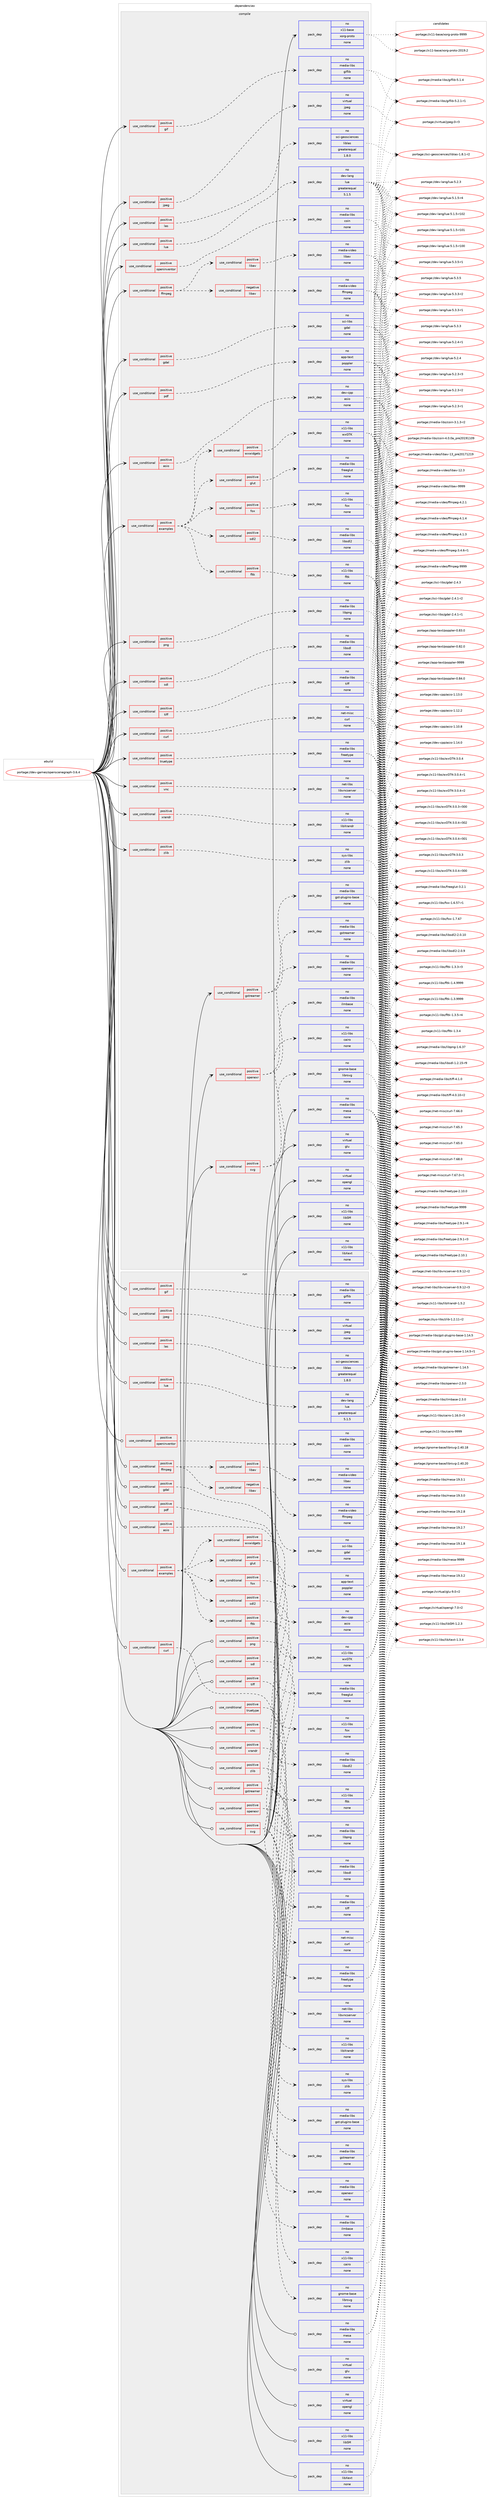 digraph prolog {

# *************
# Graph options
# *************

newrank=true;
concentrate=true;
compound=true;
graph [rankdir=LR,fontname=Helvetica,fontsize=10,ranksep=1.5];#, ranksep=2.5, nodesep=0.2];
edge  [arrowhead=vee];
node  [fontname=Helvetica,fontsize=10];

# **********
# The ebuild
# **********

subgraph cluster_leftcol {
color=gray;
label=<<i>ebuild</i>>;
id [label="portage://dev-games/openscenegraph-3.6.4", color=red, width=4, href="../dev-games/openscenegraph-3.6.4.svg"];
}

# ****************
# The dependencies
# ****************

subgraph cluster_midcol {
color=gray;
label=<<i>dependencies</i>>;
subgraph cluster_compile {
fillcolor="#eeeeee";
style=filled;
label=<<i>compile</i>>;
subgraph cond135288 {
dependency573742 [label=<<TABLE BORDER="0" CELLBORDER="1" CELLSPACING="0" CELLPADDING="4"><TR><TD ROWSPAN="3" CELLPADDING="10">use_conditional</TD></TR><TR><TD>positive</TD></TR><TR><TD>asio</TD></TR></TABLE>>, shape=none, color=red];
subgraph pack431314 {
dependency573743 [label=<<TABLE BORDER="0" CELLBORDER="1" CELLSPACING="0" CELLPADDING="4" WIDTH="220"><TR><TD ROWSPAN="6" CELLPADDING="30">pack_dep</TD></TR><TR><TD WIDTH="110">no</TD></TR><TR><TD>dev-cpp</TD></TR><TR><TD>asio</TD></TR><TR><TD>none</TD></TR><TR><TD></TD></TR></TABLE>>, shape=none, color=blue];
}
dependency573742:e -> dependency573743:w [weight=20,style="dashed",arrowhead="vee"];
}
id:e -> dependency573742:w [weight=20,style="solid",arrowhead="vee"];
subgraph cond135289 {
dependency573744 [label=<<TABLE BORDER="0" CELLBORDER="1" CELLSPACING="0" CELLPADDING="4"><TR><TD ROWSPAN="3" CELLPADDING="10">use_conditional</TD></TR><TR><TD>positive</TD></TR><TR><TD>curl</TD></TR></TABLE>>, shape=none, color=red];
subgraph pack431315 {
dependency573745 [label=<<TABLE BORDER="0" CELLBORDER="1" CELLSPACING="0" CELLPADDING="4" WIDTH="220"><TR><TD ROWSPAN="6" CELLPADDING="30">pack_dep</TD></TR><TR><TD WIDTH="110">no</TD></TR><TR><TD>net-misc</TD></TR><TR><TD>curl</TD></TR><TR><TD>none</TD></TR><TR><TD></TD></TR></TABLE>>, shape=none, color=blue];
}
dependency573744:e -> dependency573745:w [weight=20,style="dashed",arrowhead="vee"];
}
id:e -> dependency573744:w [weight=20,style="solid",arrowhead="vee"];
subgraph cond135290 {
dependency573746 [label=<<TABLE BORDER="0" CELLBORDER="1" CELLSPACING="0" CELLPADDING="4"><TR><TD ROWSPAN="3" CELLPADDING="10">use_conditional</TD></TR><TR><TD>positive</TD></TR><TR><TD>examples</TD></TR></TABLE>>, shape=none, color=red];
subgraph cond135291 {
dependency573747 [label=<<TABLE BORDER="0" CELLBORDER="1" CELLSPACING="0" CELLPADDING="4"><TR><TD ROWSPAN="3" CELLPADDING="10">use_conditional</TD></TR><TR><TD>positive</TD></TR><TR><TD>fltk</TD></TR></TABLE>>, shape=none, color=red];
subgraph pack431316 {
dependency573748 [label=<<TABLE BORDER="0" CELLBORDER="1" CELLSPACING="0" CELLPADDING="4" WIDTH="220"><TR><TD ROWSPAN="6" CELLPADDING="30">pack_dep</TD></TR><TR><TD WIDTH="110">no</TD></TR><TR><TD>x11-libs</TD></TR><TR><TD>fltk</TD></TR><TR><TD>none</TD></TR><TR><TD></TD></TR></TABLE>>, shape=none, color=blue];
}
dependency573747:e -> dependency573748:w [weight=20,style="dashed",arrowhead="vee"];
}
dependency573746:e -> dependency573747:w [weight=20,style="dashed",arrowhead="vee"];
subgraph cond135292 {
dependency573749 [label=<<TABLE BORDER="0" CELLBORDER="1" CELLSPACING="0" CELLPADDING="4"><TR><TD ROWSPAN="3" CELLPADDING="10">use_conditional</TD></TR><TR><TD>positive</TD></TR><TR><TD>fox</TD></TR></TABLE>>, shape=none, color=red];
subgraph pack431317 {
dependency573750 [label=<<TABLE BORDER="0" CELLBORDER="1" CELLSPACING="0" CELLPADDING="4" WIDTH="220"><TR><TD ROWSPAN="6" CELLPADDING="30">pack_dep</TD></TR><TR><TD WIDTH="110">no</TD></TR><TR><TD>x11-libs</TD></TR><TR><TD>fox</TD></TR><TR><TD>none</TD></TR><TR><TD></TD></TR></TABLE>>, shape=none, color=blue];
}
dependency573749:e -> dependency573750:w [weight=20,style="dashed",arrowhead="vee"];
}
dependency573746:e -> dependency573749:w [weight=20,style="dashed",arrowhead="vee"];
subgraph cond135293 {
dependency573751 [label=<<TABLE BORDER="0" CELLBORDER="1" CELLSPACING="0" CELLPADDING="4"><TR><TD ROWSPAN="3" CELLPADDING="10">use_conditional</TD></TR><TR><TD>positive</TD></TR><TR><TD>glut</TD></TR></TABLE>>, shape=none, color=red];
subgraph pack431318 {
dependency573752 [label=<<TABLE BORDER="0" CELLBORDER="1" CELLSPACING="0" CELLPADDING="4" WIDTH="220"><TR><TD ROWSPAN="6" CELLPADDING="30">pack_dep</TD></TR><TR><TD WIDTH="110">no</TD></TR><TR><TD>media-libs</TD></TR><TR><TD>freeglut</TD></TR><TR><TD>none</TD></TR><TR><TD></TD></TR></TABLE>>, shape=none, color=blue];
}
dependency573751:e -> dependency573752:w [weight=20,style="dashed",arrowhead="vee"];
}
dependency573746:e -> dependency573751:w [weight=20,style="dashed",arrowhead="vee"];
subgraph cond135294 {
dependency573753 [label=<<TABLE BORDER="0" CELLBORDER="1" CELLSPACING="0" CELLPADDING="4"><TR><TD ROWSPAN="3" CELLPADDING="10">use_conditional</TD></TR><TR><TD>positive</TD></TR><TR><TD>sdl2</TD></TR></TABLE>>, shape=none, color=red];
subgraph pack431319 {
dependency573754 [label=<<TABLE BORDER="0" CELLBORDER="1" CELLSPACING="0" CELLPADDING="4" WIDTH="220"><TR><TD ROWSPAN="6" CELLPADDING="30">pack_dep</TD></TR><TR><TD WIDTH="110">no</TD></TR><TR><TD>media-libs</TD></TR><TR><TD>libsdl2</TD></TR><TR><TD>none</TD></TR><TR><TD></TD></TR></TABLE>>, shape=none, color=blue];
}
dependency573753:e -> dependency573754:w [weight=20,style="dashed",arrowhead="vee"];
}
dependency573746:e -> dependency573753:w [weight=20,style="dashed",arrowhead="vee"];
subgraph cond135295 {
dependency573755 [label=<<TABLE BORDER="0" CELLBORDER="1" CELLSPACING="0" CELLPADDING="4"><TR><TD ROWSPAN="3" CELLPADDING="10">use_conditional</TD></TR><TR><TD>positive</TD></TR><TR><TD>wxwidgets</TD></TR></TABLE>>, shape=none, color=red];
subgraph pack431320 {
dependency573756 [label=<<TABLE BORDER="0" CELLBORDER="1" CELLSPACING="0" CELLPADDING="4" WIDTH="220"><TR><TD ROWSPAN="6" CELLPADDING="30">pack_dep</TD></TR><TR><TD WIDTH="110">no</TD></TR><TR><TD>x11-libs</TD></TR><TR><TD>wxGTK</TD></TR><TR><TD>none</TD></TR><TR><TD></TD></TR></TABLE>>, shape=none, color=blue];
}
dependency573755:e -> dependency573756:w [weight=20,style="dashed",arrowhead="vee"];
}
dependency573746:e -> dependency573755:w [weight=20,style="dashed",arrowhead="vee"];
}
id:e -> dependency573746:w [weight=20,style="solid",arrowhead="vee"];
subgraph cond135296 {
dependency573757 [label=<<TABLE BORDER="0" CELLBORDER="1" CELLSPACING="0" CELLPADDING="4"><TR><TD ROWSPAN="3" CELLPADDING="10">use_conditional</TD></TR><TR><TD>positive</TD></TR><TR><TD>ffmpeg</TD></TR></TABLE>>, shape=none, color=red];
subgraph cond135297 {
dependency573758 [label=<<TABLE BORDER="0" CELLBORDER="1" CELLSPACING="0" CELLPADDING="4"><TR><TD ROWSPAN="3" CELLPADDING="10">use_conditional</TD></TR><TR><TD>positive</TD></TR><TR><TD>libav</TD></TR></TABLE>>, shape=none, color=red];
subgraph pack431321 {
dependency573759 [label=<<TABLE BORDER="0" CELLBORDER="1" CELLSPACING="0" CELLPADDING="4" WIDTH="220"><TR><TD ROWSPAN="6" CELLPADDING="30">pack_dep</TD></TR><TR><TD WIDTH="110">no</TD></TR><TR><TD>media-video</TD></TR><TR><TD>libav</TD></TR><TR><TD>none</TD></TR><TR><TD></TD></TR></TABLE>>, shape=none, color=blue];
}
dependency573758:e -> dependency573759:w [weight=20,style="dashed",arrowhead="vee"];
}
dependency573757:e -> dependency573758:w [weight=20,style="dashed",arrowhead="vee"];
subgraph cond135298 {
dependency573760 [label=<<TABLE BORDER="0" CELLBORDER="1" CELLSPACING="0" CELLPADDING="4"><TR><TD ROWSPAN="3" CELLPADDING="10">use_conditional</TD></TR><TR><TD>negative</TD></TR><TR><TD>libav</TD></TR></TABLE>>, shape=none, color=red];
subgraph pack431322 {
dependency573761 [label=<<TABLE BORDER="0" CELLBORDER="1" CELLSPACING="0" CELLPADDING="4" WIDTH="220"><TR><TD ROWSPAN="6" CELLPADDING="30">pack_dep</TD></TR><TR><TD WIDTH="110">no</TD></TR><TR><TD>media-video</TD></TR><TR><TD>ffmpeg</TD></TR><TR><TD>none</TD></TR><TR><TD></TD></TR></TABLE>>, shape=none, color=blue];
}
dependency573760:e -> dependency573761:w [weight=20,style="dashed",arrowhead="vee"];
}
dependency573757:e -> dependency573760:w [weight=20,style="dashed",arrowhead="vee"];
}
id:e -> dependency573757:w [weight=20,style="solid",arrowhead="vee"];
subgraph cond135299 {
dependency573762 [label=<<TABLE BORDER="0" CELLBORDER="1" CELLSPACING="0" CELLPADDING="4"><TR><TD ROWSPAN="3" CELLPADDING="10">use_conditional</TD></TR><TR><TD>positive</TD></TR><TR><TD>gdal</TD></TR></TABLE>>, shape=none, color=red];
subgraph pack431323 {
dependency573763 [label=<<TABLE BORDER="0" CELLBORDER="1" CELLSPACING="0" CELLPADDING="4" WIDTH="220"><TR><TD ROWSPAN="6" CELLPADDING="30">pack_dep</TD></TR><TR><TD WIDTH="110">no</TD></TR><TR><TD>sci-libs</TD></TR><TR><TD>gdal</TD></TR><TR><TD>none</TD></TR><TR><TD></TD></TR></TABLE>>, shape=none, color=blue];
}
dependency573762:e -> dependency573763:w [weight=20,style="dashed",arrowhead="vee"];
}
id:e -> dependency573762:w [weight=20,style="solid",arrowhead="vee"];
subgraph cond135300 {
dependency573764 [label=<<TABLE BORDER="0" CELLBORDER="1" CELLSPACING="0" CELLPADDING="4"><TR><TD ROWSPAN="3" CELLPADDING="10">use_conditional</TD></TR><TR><TD>positive</TD></TR><TR><TD>gif</TD></TR></TABLE>>, shape=none, color=red];
subgraph pack431324 {
dependency573765 [label=<<TABLE BORDER="0" CELLBORDER="1" CELLSPACING="0" CELLPADDING="4" WIDTH="220"><TR><TD ROWSPAN="6" CELLPADDING="30">pack_dep</TD></TR><TR><TD WIDTH="110">no</TD></TR><TR><TD>media-libs</TD></TR><TR><TD>giflib</TD></TR><TR><TD>none</TD></TR><TR><TD></TD></TR></TABLE>>, shape=none, color=blue];
}
dependency573764:e -> dependency573765:w [weight=20,style="dashed",arrowhead="vee"];
}
id:e -> dependency573764:w [weight=20,style="solid",arrowhead="vee"];
subgraph cond135301 {
dependency573766 [label=<<TABLE BORDER="0" CELLBORDER="1" CELLSPACING="0" CELLPADDING="4"><TR><TD ROWSPAN="3" CELLPADDING="10">use_conditional</TD></TR><TR><TD>positive</TD></TR><TR><TD>gstreamer</TD></TR></TABLE>>, shape=none, color=red];
subgraph pack431325 {
dependency573767 [label=<<TABLE BORDER="0" CELLBORDER="1" CELLSPACING="0" CELLPADDING="4" WIDTH="220"><TR><TD ROWSPAN="6" CELLPADDING="30">pack_dep</TD></TR><TR><TD WIDTH="110">no</TD></TR><TR><TD>media-libs</TD></TR><TR><TD>gstreamer</TD></TR><TR><TD>none</TD></TR><TR><TD></TD></TR></TABLE>>, shape=none, color=blue];
}
dependency573766:e -> dependency573767:w [weight=20,style="dashed",arrowhead="vee"];
subgraph pack431326 {
dependency573768 [label=<<TABLE BORDER="0" CELLBORDER="1" CELLSPACING="0" CELLPADDING="4" WIDTH="220"><TR><TD ROWSPAN="6" CELLPADDING="30">pack_dep</TD></TR><TR><TD WIDTH="110">no</TD></TR><TR><TD>media-libs</TD></TR><TR><TD>gst-plugins-base</TD></TR><TR><TD>none</TD></TR><TR><TD></TD></TR></TABLE>>, shape=none, color=blue];
}
dependency573766:e -> dependency573768:w [weight=20,style="dashed",arrowhead="vee"];
}
id:e -> dependency573766:w [weight=20,style="solid",arrowhead="vee"];
subgraph cond135302 {
dependency573769 [label=<<TABLE BORDER="0" CELLBORDER="1" CELLSPACING="0" CELLPADDING="4"><TR><TD ROWSPAN="3" CELLPADDING="10">use_conditional</TD></TR><TR><TD>positive</TD></TR><TR><TD>jpeg</TD></TR></TABLE>>, shape=none, color=red];
subgraph pack431327 {
dependency573770 [label=<<TABLE BORDER="0" CELLBORDER="1" CELLSPACING="0" CELLPADDING="4" WIDTH="220"><TR><TD ROWSPAN="6" CELLPADDING="30">pack_dep</TD></TR><TR><TD WIDTH="110">no</TD></TR><TR><TD>virtual</TD></TR><TR><TD>jpeg</TD></TR><TR><TD>none</TD></TR><TR><TD></TD></TR></TABLE>>, shape=none, color=blue];
}
dependency573769:e -> dependency573770:w [weight=20,style="dashed",arrowhead="vee"];
}
id:e -> dependency573769:w [weight=20,style="solid",arrowhead="vee"];
subgraph cond135303 {
dependency573771 [label=<<TABLE BORDER="0" CELLBORDER="1" CELLSPACING="0" CELLPADDING="4"><TR><TD ROWSPAN="3" CELLPADDING="10">use_conditional</TD></TR><TR><TD>positive</TD></TR><TR><TD>las</TD></TR></TABLE>>, shape=none, color=red];
subgraph pack431328 {
dependency573772 [label=<<TABLE BORDER="0" CELLBORDER="1" CELLSPACING="0" CELLPADDING="4" WIDTH="220"><TR><TD ROWSPAN="6" CELLPADDING="30">pack_dep</TD></TR><TR><TD WIDTH="110">no</TD></TR><TR><TD>sci-geosciences</TD></TR><TR><TD>liblas</TD></TR><TR><TD>greaterequal</TD></TR><TR><TD>1.8.0</TD></TR></TABLE>>, shape=none, color=blue];
}
dependency573771:e -> dependency573772:w [weight=20,style="dashed",arrowhead="vee"];
}
id:e -> dependency573771:w [weight=20,style="solid",arrowhead="vee"];
subgraph cond135304 {
dependency573773 [label=<<TABLE BORDER="0" CELLBORDER="1" CELLSPACING="0" CELLPADDING="4"><TR><TD ROWSPAN="3" CELLPADDING="10">use_conditional</TD></TR><TR><TD>positive</TD></TR><TR><TD>lua</TD></TR></TABLE>>, shape=none, color=red];
subgraph pack431329 {
dependency573774 [label=<<TABLE BORDER="0" CELLBORDER="1" CELLSPACING="0" CELLPADDING="4" WIDTH="220"><TR><TD ROWSPAN="6" CELLPADDING="30">pack_dep</TD></TR><TR><TD WIDTH="110">no</TD></TR><TR><TD>dev-lang</TD></TR><TR><TD>lua</TD></TR><TR><TD>greaterequal</TD></TR><TR><TD>5.1.5</TD></TR></TABLE>>, shape=none, color=blue];
}
dependency573773:e -> dependency573774:w [weight=20,style="dashed",arrowhead="vee"];
}
id:e -> dependency573773:w [weight=20,style="solid",arrowhead="vee"];
subgraph cond135305 {
dependency573775 [label=<<TABLE BORDER="0" CELLBORDER="1" CELLSPACING="0" CELLPADDING="4"><TR><TD ROWSPAN="3" CELLPADDING="10">use_conditional</TD></TR><TR><TD>positive</TD></TR><TR><TD>openexr</TD></TR></TABLE>>, shape=none, color=red];
subgraph pack431330 {
dependency573776 [label=<<TABLE BORDER="0" CELLBORDER="1" CELLSPACING="0" CELLPADDING="4" WIDTH="220"><TR><TD ROWSPAN="6" CELLPADDING="30">pack_dep</TD></TR><TR><TD WIDTH="110">no</TD></TR><TR><TD>media-libs</TD></TR><TR><TD>ilmbase</TD></TR><TR><TD>none</TD></TR><TR><TD></TD></TR></TABLE>>, shape=none, color=blue];
}
dependency573775:e -> dependency573776:w [weight=20,style="dashed",arrowhead="vee"];
subgraph pack431331 {
dependency573777 [label=<<TABLE BORDER="0" CELLBORDER="1" CELLSPACING="0" CELLPADDING="4" WIDTH="220"><TR><TD ROWSPAN="6" CELLPADDING="30">pack_dep</TD></TR><TR><TD WIDTH="110">no</TD></TR><TR><TD>media-libs</TD></TR><TR><TD>openexr</TD></TR><TR><TD>none</TD></TR><TR><TD></TD></TR></TABLE>>, shape=none, color=blue];
}
dependency573775:e -> dependency573777:w [weight=20,style="dashed",arrowhead="vee"];
}
id:e -> dependency573775:w [weight=20,style="solid",arrowhead="vee"];
subgraph cond135306 {
dependency573778 [label=<<TABLE BORDER="0" CELLBORDER="1" CELLSPACING="0" CELLPADDING="4"><TR><TD ROWSPAN="3" CELLPADDING="10">use_conditional</TD></TR><TR><TD>positive</TD></TR><TR><TD>openinventor</TD></TR></TABLE>>, shape=none, color=red];
subgraph pack431332 {
dependency573779 [label=<<TABLE BORDER="0" CELLBORDER="1" CELLSPACING="0" CELLPADDING="4" WIDTH="220"><TR><TD ROWSPAN="6" CELLPADDING="30">pack_dep</TD></TR><TR><TD WIDTH="110">no</TD></TR><TR><TD>media-libs</TD></TR><TR><TD>coin</TD></TR><TR><TD>none</TD></TR><TR><TD></TD></TR></TABLE>>, shape=none, color=blue];
}
dependency573778:e -> dependency573779:w [weight=20,style="dashed",arrowhead="vee"];
}
id:e -> dependency573778:w [weight=20,style="solid",arrowhead="vee"];
subgraph cond135307 {
dependency573780 [label=<<TABLE BORDER="0" CELLBORDER="1" CELLSPACING="0" CELLPADDING="4"><TR><TD ROWSPAN="3" CELLPADDING="10">use_conditional</TD></TR><TR><TD>positive</TD></TR><TR><TD>pdf</TD></TR></TABLE>>, shape=none, color=red];
subgraph pack431333 {
dependency573781 [label=<<TABLE BORDER="0" CELLBORDER="1" CELLSPACING="0" CELLPADDING="4" WIDTH="220"><TR><TD ROWSPAN="6" CELLPADDING="30">pack_dep</TD></TR><TR><TD WIDTH="110">no</TD></TR><TR><TD>app-text</TD></TR><TR><TD>poppler</TD></TR><TR><TD>none</TD></TR><TR><TD></TD></TR></TABLE>>, shape=none, color=blue];
}
dependency573780:e -> dependency573781:w [weight=20,style="dashed",arrowhead="vee"];
}
id:e -> dependency573780:w [weight=20,style="solid",arrowhead="vee"];
subgraph cond135308 {
dependency573782 [label=<<TABLE BORDER="0" CELLBORDER="1" CELLSPACING="0" CELLPADDING="4"><TR><TD ROWSPAN="3" CELLPADDING="10">use_conditional</TD></TR><TR><TD>positive</TD></TR><TR><TD>png</TD></TR></TABLE>>, shape=none, color=red];
subgraph pack431334 {
dependency573783 [label=<<TABLE BORDER="0" CELLBORDER="1" CELLSPACING="0" CELLPADDING="4" WIDTH="220"><TR><TD ROWSPAN="6" CELLPADDING="30">pack_dep</TD></TR><TR><TD WIDTH="110">no</TD></TR><TR><TD>media-libs</TD></TR><TR><TD>libpng</TD></TR><TR><TD>none</TD></TR><TR><TD></TD></TR></TABLE>>, shape=none, color=blue];
}
dependency573782:e -> dependency573783:w [weight=20,style="dashed",arrowhead="vee"];
}
id:e -> dependency573782:w [weight=20,style="solid",arrowhead="vee"];
subgraph cond135309 {
dependency573784 [label=<<TABLE BORDER="0" CELLBORDER="1" CELLSPACING="0" CELLPADDING="4"><TR><TD ROWSPAN="3" CELLPADDING="10">use_conditional</TD></TR><TR><TD>positive</TD></TR><TR><TD>sdl</TD></TR></TABLE>>, shape=none, color=red];
subgraph pack431335 {
dependency573785 [label=<<TABLE BORDER="0" CELLBORDER="1" CELLSPACING="0" CELLPADDING="4" WIDTH="220"><TR><TD ROWSPAN="6" CELLPADDING="30">pack_dep</TD></TR><TR><TD WIDTH="110">no</TD></TR><TR><TD>media-libs</TD></TR><TR><TD>libsdl</TD></TR><TR><TD>none</TD></TR><TR><TD></TD></TR></TABLE>>, shape=none, color=blue];
}
dependency573784:e -> dependency573785:w [weight=20,style="dashed",arrowhead="vee"];
}
id:e -> dependency573784:w [weight=20,style="solid",arrowhead="vee"];
subgraph cond135310 {
dependency573786 [label=<<TABLE BORDER="0" CELLBORDER="1" CELLSPACING="0" CELLPADDING="4"><TR><TD ROWSPAN="3" CELLPADDING="10">use_conditional</TD></TR><TR><TD>positive</TD></TR><TR><TD>svg</TD></TR></TABLE>>, shape=none, color=red];
subgraph pack431336 {
dependency573787 [label=<<TABLE BORDER="0" CELLBORDER="1" CELLSPACING="0" CELLPADDING="4" WIDTH="220"><TR><TD ROWSPAN="6" CELLPADDING="30">pack_dep</TD></TR><TR><TD WIDTH="110">no</TD></TR><TR><TD>gnome-base</TD></TR><TR><TD>librsvg</TD></TR><TR><TD>none</TD></TR><TR><TD></TD></TR></TABLE>>, shape=none, color=blue];
}
dependency573786:e -> dependency573787:w [weight=20,style="dashed",arrowhead="vee"];
subgraph pack431337 {
dependency573788 [label=<<TABLE BORDER="0" CELLBORDER="1" CELLSPACING="0" CELLPADDING="4" WIDTH="220"><TR><TD ROWSPAN="6" CELLPADDING="30">pack_dep</TD></TR><TR><TD WIDTH="110">no</TD></TR><TR><TD>x11-libs</TD></TR><TR><TD>cairo</TD></TR><TR><TD>none</TD></TR><TR><TD></TD></TR></TABLE>>, shape=none, color=blue];
}
dependency573786:e -> dependency573788:w [weight=20,style="dashed",arrowhead="vee"];
}
id:e -> dependency573786:w [weight=20,style="solid",arrowhead="vee"];
subgraph cond135311 {
dependency573789 [label=<<TABLE BORDER="0" CELLBORDER="1" CELLSPACING="0" CELLPADDING="4"><TR><TD ROWSPAN="3" CELLPADDING="10">use_conditional</TD></TR><TR><TD>positive</TD></TR><TR><TD>tiff</TD></TR></TABLE>>, shape=none, color=red];
subgraph pack431338 {
dependency573790 [label=<<TABLE BORDER="0" CELLBORDER="1" CELLSPACING="0" CELLPADDING="4" WIDTH="220"><TR><TD ROWSPAN="6" CELLPADDING="30">pack_dep</TD></TR><TR><TD WIDTH="110">no</TD></TR><TR><TD>media-libs</TD></TR><TR><TD>tiff</TD></TR><TR><TD>none</TD></TR><TR><TD></TD></TR></TABLE>>, shape=none, color=blue];
}
dependency573789:e -> dependency573790:w [weight=20,style="dashed",arrowhead="vee"];
}
id:e -> dependency573789:w [weight=20,style="solid",arrowhead="vee"];
subgraph cond135312 {
dependency573791 [label=<<TABLE BORDER="0" CELLBORDER="1" CELLSPACING="0" CELLPADDING="4"><TR><TD ROWSPAN="3" CELLPADDING="10">use_conditional</TD></TR><TR><TD>positive</TD></TR><TR><TD>truetype</TD></TR></TABLE>>, shape=none, color=red];
subgraph pack431339 {
dependency573792 [label=<<TABLE BORDER="0" CELLBORDER="1" CELLSPACING="0" CELLPADDING="4" WIDTH="220"><TR><TD ROWSPAN="6" CELLPADDING="30">pack_dep</TD></TR><TR><TD WIDTH="110">no</TD></TR><TR><TD>media-libs</TD></TR><TR><TD>freetype</TD></TR><TR><TD>none</TD></TR><TR><TD></TD></TR></TABLE>>, shape=none, color=blue];
}
dependency573791:e -> dependency573792:w [weight=20,style="dashed",arrowhead="vee"];
}
id:e -> dependency573791:w [weight=20,style="solid",arrowhead="vee"];
subgraph cond135313 {
dependency573793 [label=<<TABLE BORDER="0" CELLBORDER="1" CELLSPACING="0" CELLPADDING="4"><TR><TD ROWSPAN="3" CELLPADDING="10">use_conditional</TD></TR><TR><TD>positive</TD></TR><TR><TD>vnc</TD></TR></TABLE>>, shape=none, color=red];
subgraph pack431340 {
dependency573794 [label=<<TABLE BORDER="0" CELLBORDER="1" CELLSPACING="0" CELLPADDING="4" WIDTH="220"><TR><TD ROWSPAN="6" CELLPADDING="30">pack_dep</TD></TR><TR><TD WIDTH="110">no</TD></TR><TR><TD>net-libs</TD></TR><TR><TD>libvncserver</TD></TR><TR><TD>none</TD></TR><TR><TD></TD></TR></TABLE>>, shape=none, color=blue];
}
dependency573793:e -> dependency573794:w [weight=20,style="dashed",arrowhead="vee"];
}
id:e -> dependency573793:w [weight=20,style="solid",arrowhead="vee"];
subgraph cond135314 {
dependency573795 [label=<<TABLE BORDER="0" CELLBORDER="1" CELLSPACING="0" CELLPADDING="4"><TR><TD ROWSPAN="3" CELLPADDING="10">use_conditional</TD></TR><TR><TD>positive</TD></TR><TR><TD>xrandr</TD></TR></TABLE>>, shape=none, color=red];
subgraph pack431341 {
dependency573796 [label=<<TABLE BORDER="0" CELLBORDER="1" CELLSPACING="0" CELLPADDING="4" WIDTH="220"><TR><TD ROWSPAN="6" CELLPADDING="30">pack_dep</TD></TR><TR><TD WIDTH="110">no</TD></TR><TR><TD>x11-libs</TD></TR><TR><TD>libXrandr</TD></TR><TR><TD>none</TD></TR><TR><TD></TD></TR></TABLE>>, shape=none, color=blue];
}
dependency573795:e -> dependency573796:w [weight=20,style="dashed",arrowhead="vee"];
}
id:e -> dependency573795:w [weight=20,style="solid",arrowhead="vee"];
subgraph cond135315 {
dependency573797 [label=<<TABLE BORDER="0" CELLBORDER="1" CELLSPACING="0" CELLPADDING="4"><TR><TD ROWSPAN="3" CELLPADDING="10">use_conditional</TD></TR><TR><TD>positive</TD></TR><TR><TD>zlib</TD></TR></TABLE>>, shape=none, color=red];
subgraph pack431342 {
dependency573798 [label=<<TABLE BORDER="0" CELLBORDER="1" CELLSPACING="0" CELLPADDING="4" WIDTH="220"><TR><TD ROWSPAN="6" CELLPADDING="30">pack_dep</TD></TR><TR><TD WIDTH="110">no</TD></TR><TR><TD>sys-libs</TD></TR><TR><TD>zlib</TD></TR><TR><TD>none</TD></TR><TR><TD></TD></TR></TABLE>>, shape=none, color=blue];
}
dependency573797:e -> dependency573798:w [weight=20,style="dashed",arrowhead="vee"];
}
id:e -> dependency573797:w [weight=20,style="solid",arrowhead="vee"];
subgraph pack431343 {
dependency573799 [label=<<TABLE BORDER="0" CELLBORDER="1" CELLSPACING="0" CELLPADDING="4" WIDTH="220"><TR><TD ROWSPAN="6" CELLPADDING="30">pack_dep</TD></TR><TR><TD WIDTH="110">no</TD></TR><TR><TD>media-libs</TD></TR><TR><TD>mesa</TD></TR><TR><TD>none</TD></TR><TR><TD></TD></TR></TABLE>>, shape=none, color=blue];
}
id:e -> dependency573799:w [weight=20,style="solid",arrowhead="vee"];
subgraph pack431344 {
dependency573800 [label=<<TABLE BORDER="0" CELLBORDER="1" CELLSPACING="0" CELLPADDING="4" WIDTH="220"><TR><TD ROWSPAN="6" CELLPADDING="30">pack_dep</TD></TR><TR><TD WIDTH="110">no</TD></TR><TR><TD>virtual</TD></TR><TR><TD>glu</TD></TR><TR><TD>none</TD></TR><TR><TD></TD></TR></TABLE>>, shape=none, color=blue];
}
id:e -> dependency573800:w [weight=20,style="solid",arrowhead="vee"];
subgraph pack431345 {
dependency573801 [label=<<TABLE BORDER="0" CELLBORDER="1" CELLSPACING="0" CELLPADDING="4" WIDTH="220"><TR><TD ROWSPAN="6" CELLPADDING="30">pack_dep</TD></TR><TR><TD WIDTH="110">no</TD></TR><TR><TD>virtual</TD></TR><TR><TD>opengl</TD></TR><TR><TD>none</TD></TR><TR><TD></TD></TR></TABLE>>, shape=none, color=blue];
}
id:e -> dependency573801:w [weight=20,style="solid",arrowhead="vee"];
subgraph pack431346 {
dependency573802 [label=<<TABLE BORDER="0" CELLBORDER="1" CELLSPACING="0" CELLPADDING="4" WIDTH="220"><TR><TD ROWSPAN="6" CELLPADDING="30">pack_dep</TD></TR><TR><TD WIDTH="110">no</TD></TR><TR><TD>x11-base</TD></TR><TR><TD>xorg-proto</TD></TR><TR><TD>none</TD></TR><TR><TD></TD></TR></TABLE>>, shape=none, color=blue];
}
id:e -> dependency573802:w [weight=20,style="solid",arrowhead="vee"];
subgraph pack431347 {
dependency573803 [label=<<TABLE BORDER="0" CELLBORDER="1" CELLSPACING="0" CELLPADDING="4" WIDTH="220"><TR><TD ROWSPAN="6" CELLPADDING="30">pack_dep</TD></TR><TR><TD WIDTH="110">no</TD></TR><TR><TD>x11-libs</TD></TR><TR><TD>libSM</TD></TR><TR><TD>none</TD></TR><TR><TD></TD></TR></TABLE>>, shape=none, color=blue];
}
id:e -> dependency573803:w [weight=20,style="solid",arrowhead="vee"];
subgraph pack431348 {
dependency573804 [label=<<TABLE BORDER="0" CELLBORDER="1" CELLSPACING="0" CELLPADDING="4" WIDTH="220"><TR><TD ROWSPAN="6" CELLPADDING="30">pack_dep</TD></TR><TR><TD WIDTH="110">no</TD></TR><TR><TD>x11-libs</TD></TR><TR><TD>libXext</TD></TR><TR><TD>none</TD></TR><TR><TD></TD></TR></TABLE>>, shape=none, color=blue];
}
id:e -> dependency573804:w [weight=20,style="solid",arrowhead="vee"];
}
subgraph cluster_compileandrun {
fillcolor="#eeeeee";
style=filled;
label=<<i>compile and run</i>>;
}
subgraph cluster_run {
fillcolor="#eeeeee";
style=filled;
label=<<i>run</i>>;
subgraph cond135316 {
dependency573805 [label=<<TABLE BORDER="0" CELLBORDER="1" CELLSPACING="0" CELLPADDING="4"><TR><TD ROWSPAN="3" CELLPADDING="10">use_conditional</TD></TR><TR><TD>positive</TD></TR><TR><TD>asio</TD></TR></TABLE>>, shape=none, color=red];
subgraph pack431349 {
dependency573806 [label=<<TABLE BORDER="0" CELLBORDER="1" CELLSPACING="0" CELLPADDING="4" WIDTH="220"><TR><TD ROWSPAN="6" CELLPADDING="30">pack_dep</TD></TR><TR><TD WIDTH="110">no</TD></TR><TR><TD>dev-cpp</TD></TR><TR><TD>asio</TD></TR><TR><TD>none</TD></TR><TR><TD></TD></TR></TABLE>>, shape=none, color=blue];
}
dependency573805:e -> dependency573806:w [weight=20,style="dashed",arrowhead="vee"];
}
id:e -> dependency573805:w [weight=20,style="solid",arrowhead="odot"];
subgraph cond135317 {
dependency573807 [label=<<TABLE BORDER="0" CELLBORDER="1" CELLSPACING="0" CELLPADDING="4"><TR><TD ROWSPAN="3" CELLPADDING="10">use_conditional</TD></TR><TR><TD>positive</TD></TR><TR><TD>curl</TD></TR></TABLE>>, shape=none, color=red];
subgraph pack431350 {
dependency573808 [label=<<TABLE BORDER="0" CELLBORDER="1" CELLSPACING="0" CELLPADDING="4" WIDTH="220"><TR><TD ROWSPAN="6" CELLPADDING="30">pack_dep</TD></TR><TR><TD WIDTH="110">no</TD></TR><TR><TD>net-misc</TD></TR><TR><TD>curl</TD></TR><TR><TD>none</TD></TR><TR><TD></TD></TR></TABLE>>, shape=none, color=blue];
}
dependency573807:e -> dependency573808:w [weight=20,style="dashed",arrowhead="vee"];
}
id:e -> dependency573807:w [weight=20,style="solid",arrowhead="odot"];
subgraph cond135318 {
dependency573809 [label=<<TABLE BORDER="0" CELLBORDER="1" CELLSPACING="0" CELLPADDING="4"><TR><TD ROWSPAN="3" CELLPADDING="10">use_conditional</TD></TR><TR><TD>positive</TD></TR><TR><TD>examples</TD></TR></TABLE>>, shape=none, color=red];
subgraph cond135319 {
dependency573810 [label=<<TABLE BORDER="0" CELLBORDER="1" CELLSPACING="0" CELLPADDING="4"><TR><TD ROWSPAN="3" CELLPADDING="10">use_conditional</TD></TR><TR><TD>positive</TD></TR><TR><TD>fltk</TD></TR></TABLE>>, shape=none, color=red];
subgraph pack431351 {
dependency573811 [label=<<TABLE BORDER="0" CELLBORDER="1" CELLSPACING="0" CELLPADDING="4" WIDTH="220"><TR><TD ROWSPAN="6" CELLPADDING="30">pack_dep</TD></TR><TR><TD WIDTH="110">no</TD></TR><TR><TD>x11-libs</TD></TR><TR><TD>fltk</TD></TR><TR><TD>none</TD></TR><TR><TD></TD></TR></TABLE>>, shape=none, color=blue];
}
dependency573810:e -> dependency573811:w [weight=20,style="dashed",arrowhead="vee"];
}
dependency573809:e -> dependency573810:w [weight=20,style="dashed",arrowhead="vee"];
subgraph cond135320 {
dependency573812 [label=<<TABLE BORDER="0" CELLBORDER="1" CELLSPACING="0" CELLPADDING="4"><TR><TD ROWSPAN="3" CELLPADDING="10">use_conditional</TD></TR><TR><TD>positive</TD></TR><TR><TD>fox</TD></TR></TABLE>>, shape=none, color=red];
subgraph pack431352 {
dependency573813 [label=<<TABLE BORDER="0" CELLBORDER="1" CELLSPACING="0" CELLPADDING="4" WIDTH="220"><TR><TD ROWSPAN="6" CELLPADDING="30">pack_dep</TD></TR><TR><TD WIDTH="110">no</TD></TR><TR><TD>x11-libs</TD></TR><TR><TD>fox</TD></TR><TR><TD>none</TD></TR><TR><TD></TD></TR></TABLE>>, shape=none, color=blue];
}
dependency573812:e -> dependency573813:w [weight=20,style="dashed",arrowhead="vee"];
}
dependency573809:e -> dependency573812:w [weight=20,style="dashed",arrowhead="vee"];
subgraph cond135321 {
dependency573814 [label=<<TABLE BORDER="0" CELLBORDER="1" CELLSPACING="0" CELLPADDING="4"><TR><TD ROWSPAN="3" CELLPADDING="10">use_conditional</TD></TR><TR><TD>positive</TD></TR><TR><TD>glut</TD></TR></TABLE>>, shape=none, color=red];
subgraph pack431353 {
dependency573815 [label=<<TABLE BORDER="0" CELLBORDER="1" CELLSPACING="0" CELLPADDING="4" WIDTH="220"><TR><TD ROWSPAN="6" CELLPADDING="30">pack_dep</TD></TR><TR><TD WIDTH="110">no</TD></TR><TR><TD>media-libs</TD></TR><TR><TD>freeglut</TD></TR><TR><TD>none</TD></TR><TR><TD></TD></TR></TABLE>>, shape=none, color=blue];
}
dependency573814:e -> dependency573815:w [weight=20,style="dashed",arrowhead="vee"];
}
dependency573809:e -> dependency573814:w [weight=20,style="dashed",arrowhead="vee"];
subgraph cond135322 {
dependency573816 [label=<<TABLE BORDER="0" CELLBORDER="1" CELLSPACING="0" CELLPADDING="4"><TR><TD ROWSPAN="3" CELLPADDING="10">use_conditional</TD></TR><TR><TD>positive</TD></TR><TR><TD>sdl2</TD></TR></TABLE>>, shape=none, color=red];
subgraph pack431354 {
dependency573817 [label=<<TABLE BORDER="0" CELLBORDER="1" CELLSPACING="0" CELLPADDING="4" WIDTH="220"><TR><TD ROWSPAN="6" CELLPADDING="30">pack_dep</TD></TR><TR><TD WIDTH="110">no</TD></TR><TR><TD>media-libs</TD></TR><TR><TD>libsdl2</TD></TR><TR><TD>none</TD></TR><TR><TD></TD></TR></TABLE>>, shape=none, color=blue];
}
dependency573816:e -> dependency573817:w [weight=20,style="dashed",arrowhead="vee"];
}
dependency573809:e -> dependency573816:w [weight=20,style="dashed",arrowhead="vee"];
subgraph cond135323 {
dependency573818 [label=<<TABLE BORDER="0" CELLBORDER="1" CELLSPACING="0" CELLPADDING="4"><TR><TD ROWSPAN="3" CELLPADDING="10">use_conditional</TD></TR><TR><TD>positive</TD></TR><TR><TD>wxwidgets</TD></TR></TABLE>>, shape=none, color=red];
subgraph pack431355 {
dependency573819 [label=<<TABLE BORDER="0" CELLBORDER="1" CELLSPACING="0" CELLPADDING="4" WIDTH="220"><TR><TD ROWSPAN="6" CELLPADDING="30">pack_dep</TD></TR><TR><TD WIDTH="110">no</TD></TR><TR><TD>x11-libs</TD></TR><TR><TD>wxGTK</TD></TR><TR><TD>none</TD></TR><TR><TD></TD></TR></TABLE>>, shape=none, color=blue];
}
dependency573818:e -> dependency573819:w [weight=20,style="dashed",arrowhead="vee"];
}
dependency573809:e -> dependency573818:w [weight=20,style="dashed",arrowhead="vee"];
}
id:e -> dependency573809:w [weight=20,style="solid",arrowhead="odot"];
subgraph cond135324 {
dependency573820 [label=<<TABLE BORDER="0" CELLBORDER="1" CELLSPACING="0" CELLPADDING="4"><TR><TD ROWSPAN="3" CELLPADDING="10">use_conditional</TD></TR><TR><TD>positive</TD></TR><TR><TD>ffmpeg</TD></TR></TABLE>>, shape=none, color=red];
subgraph cond135325 {
dependency573821 [label=<<TABLE BORDER="0" CELLBORDER="1" CELLSPACING="0" CELLPADDING="4"><TR><TD ROWSPAN="3" CELLPADDING="10">use_conditional</TD></TR><TR><TD>positive</TD></TR><TR><TD>libav</TD></TR></TABLE>>, shape=none, color=red];
subgraph pack431356 {
dependency573822 [label=<<TABLE BORDER="0" CELLBORDER="1" CELLSPACING="0" CELLPADDING="4" WIDTH="220"><TR><TD ROWSPAN="6" CELLPADDING="30">pack_dep</TD></TR><TR><TD WIDTH="110">no</TD></TR><TR><TD>media-video</TD></TR><TR><TD>libav</TD></TR><TR><TD>none</TD></TR><TR><TD></TD></TR></TABLE>>, shape=none, color=blue];
}
dependency573821:e -> dependency573822:w [weight=20,style="dashed",arrowhead="vee"];
}
dependency573820:e -> dependency573821:w [weight=20,style="dashed",arrowhead="vee"];
subgraph cond135326 {
dependency573823 [label=<<TABLE BORDER="0" CELLBORDER="1" CELLSPACING="0" CELLPADDING="4"><TR><TD ROWSPAN="3" CELLPADDING="10">use_conditional</TD></TR><TR><TD>negative</TD></TR><TR><TD>libav</TD></TR></TABLE>>, shape=none, color=red];
subgraph pack431357 {
dependency573824 [label=<<TABLE BORDER="0" CELLBORDER="1" CELLSPACING="0" CELLPADDING="4" WIDTH="220"><TR><TD ROWSPAN="6" CELLPADDING="30">pack_dep</TD></TR><TR><TD WIDTH="110">no</TD></TR><TR><TD>media-video</TD></TR><TR><TD>ffmpeg</TD></TR><TR><TD>none</TD></TR><TR><TD></TD></TR></TABLE>>, shape=none, color=blue];
}
dependency573823:e -> dependency573824:w [weight=20,style="dashed",arrowhead="vee"];
}
dependency573820:e -> dependency573823:w [weight=20,style="dashed",arrowhead="vee"];
}
id:e -> dependency573820:w [weight=20,style="solid",arrowhead="odot"];
subgraph cond135327 {
dependency573825 [label=<<TABLE BORDER="0" CELLBORDER="1" CELLSPACING="0" CELLPADDING="4"><TR><TD ROWSPAN="3" CELLPADDING="10">use_conditional</TD></TR><TR><TD>positive</TD></TR><TR><TD>gdal</TD></TR></TABLE>>, shape=none, color=red];
subgraph pack431358 {
dependency573826 [label=<<TABLE BORDER="0" CELLBORDER="1" CELLSPACING="0" CELLPADDING="4" WIDTH="220"><TR><TD ROWSPAN="6" CELLPADDING="30">pack_dep</TD></TR><TR><TD WIDTH="110">no</TD></TR><TR><TD>sci-libs</TD></TR><TR><TD>gdal</TD></TR><TR><TD>none</TD></TR><TR><TD></TD></TR></TABLE>>, shape=none, color=blue];
}
dependency573825:e -> dependency573826:w [weight=20,style="dashed",arrowhead="vee"];
}
id:e -> dependency573825:w [weight=20,style="solid",arrowhead="odot"];
subgraph cond135328 {
dependency573827 [label=<<TABLE BORDER="0" CELLBORDER="1" CELLSPACING="0" CELLPADDING="4"><TR><TD ROWSPAN="3" CELLPADDING="10">use_conditional</TD></TR><TR><TD>positive</TD></TR><TR><TD>gif</TD></TR></TABLE>>, shape=none, color=red];
subgraph pack431359 {
dependency573828 [label=<<TABLE BORDER="0" CELLBORDER="1" CELLSPACING="0" CELLPADDING="4" WIDTH="220"><TR><TD ROWSPAN="6" CELLPADDING="30">pack_dep</TD></TR><TR><TD WIDTH="110">no</TD></TR><TR><TD>media-libs</TD></TR><TR><TD>giflib</TD></TR><TR><TD>none</TD></TR><TR><TD></TD></TR></TABLE>>, shape=none, color=blue];
}
dependency573827:e -> dependency573828:w [weight=20,style="dashed",arrowhead="vee"];
}
id:e -> dependency573827:w [weight=20,style="solid",arrowhead="odot"];
subgraph cond135329 {
dependency573829 [label=<<TABLE BORDER="0" CELLBORDER="1" CELLSPACING="0" CELLPADDING="4"><TR><TD ROWSPAN="3" CELLPADDING="10">use_conditional</TD></TR><TR><TD>positive</TD></TR><TR><TD>gstreamer</TD></TR></TABLE>>, shape=none, color=red];
subgraph pack431360 {
dependency573830 [label=<<TABLE BORDER="0" CELLBORDER="1" CELLSPACING="0" CELLPADDING="4" WIDTH="220"><TR><TD ROWSPAN="6" CELLPADDING="30">pack_dep</TD></TR><TR><TD WIDTH="110">no</TD></TR><TR><TD>media-libs</TD></TR><TR><TD>gstreamer</TD></TR><TR><TD>none</TD></TR><TR><TD></TD></TR></TABLE>>, shape=none, color=blue];
}
dependency573829:e -> dependency573830:w [weight=20,style="dashed",arrowhead="vee"];
subgraph pack431361 {
dependency573831 [label=<<TABLE BORDER="0" CELLBORDER="1" CELLSPACING="0" CELLPADDING="4" WIDTH="220"><TR><TD ROWSPAN="6" CELLPADDING="30">pack_dep</TD></TR><TR><TD WIDTH="110">no</TD></TR><TR><TD>media-libs</TD></TR><TR><TD>gst-plugins-base</TD></TR><TR><TD>none</TD></TR><TR><TD></TD></TR></TABLE>>, shape=none, color=blue];
}
dependency573829:e -> dependency573831:w [weight=20,style="dashed",arrowhead="vee"];
}
id:e -> dependency573829:w [weight=20,style="solid",arrowhead="odot"];
subgraph cond135330 {
dependency573832 [label=<<TABLE BORDER="0" CELLBORDER="1" CELLSPACING="0" CELLPADDING="4"><TR><TD ROWSPAN="3" CELLPADDING="10">use_conditional</TD></TR><TR><TD>positive</TD></TR><TR><TD>jpeg</TD></TR></TABLE>>, shape=none, color=red];
subgraph pack431362 {
dependency573833 [label=<<TABLE BORDER="0" CELLBORDER="1" CELLSPACING="0" CELLPADDING="4" WIDTH="220"><TR><TD ROWSPAN="6" CELLPADDING="30">pack_dep</TD></TR><TR><TD WIDTH="110">no</TD></TR><TR><TD>virtual</TD></TR><TR><TD>jpeg</TD></TR><TR><TD>none</TD></TR><TR><TD></TD></TR></TABLE>>, shape=none, color=blue];
}
dependency573832:e -> dependency573833:w [weight=20,style="dashed",arrowhead="vee"];
}
id:e -> dependency573832:w [weight=20,style="solid",arrowhead="odot"];
subgraph cond135331 {
dependency573834 [label=<<TABLE BORDER="0" CELLBORDER="1" CELLSPACING="0" CELLPADDING="4"><TR><TD ROWSPAN="3" CELLPADDING="10">use_conditional</TD></TR><TR><TD>positive</TD></TR><TR><TD>las</TD></TR></TABLE>>, shape=none, color=red];
subgraph pack431363 {
dependency573835 [label=<<TABLE BORDER="0" CELLBORDER="1" CELLSPACING="0" CELLPADDING="4" WIDTH="220"><TR><TD ROWSPAN="6" CELLPADDING="30">pack_dep</TD></TR><TR><TD WIDTH="110">no</TD></TR><TR><TD>sci-geosciences</TD></TR><TR><TD>liblas</TD></TR><TR><TD>greaterequal</TD></TR><TR><TD>1.8.0</TD></TR></TABLE>>, shape=none, color=blue];
}
dependency573834:e -> dependency573835:w [weight=20,style="dashed",arrowhead="vee"];
}
id:e -> dependency573834:w [weight=20,style="solid",arrowhead="odot"];
subgraph cond135332 {
dependency573836 [label=<<TABLE BORDER="0" CELLBORDER="1" CELLSPACING="0" CELLPADDING="4"><TR><TD ROWSPAN="3" CELLPADDING="10">use_conditional</TD></TR><TR><TD>positive</TD></TR><TR><TD>lua</TD></TR></TABLE>>, shape=none, color=red];
subgraph pack431364 {
dependency573837 [label=<<TABLE BORDER="0" CELLBORDER="1" CELLSPACING="0" CELLPADDING="4" WIDTH="220"><TR><TD ROWSPAN="6" CELLPADDING="30">pack_dep</TD></TR><TR><TD WIDTH="110">no</TD></TR><TR><TD>dev-lang</TD></TR><TR><TD>lua</TD></TR><TR><TD>greaterequal</TD></TR><TR><TD>5.1.5</TD></TR></TABLE>>, shape=none, color=blue];
}
dependency573836:e -> dependency573837:w [weight=20,style="dashed",arrowhead="vee"];
}
id:e -> dependency573836:w [weight=20,style="solid",arrowhead="odot"];
subgraph cond135333 {
dependency573838 [label=<<TABLE BORDER="0" CELLBORDER="1" CELLSPACING="0" CELLPADDING="4"><TR><TD ROWSPAN="3" CELLPADDING="10">use_conditional</TD></TR><TR><TD>positive</TD></TR><TR><TD>openexr</TD></TR></TABLE>>, shape=none, color=red];
subgraph pack431365 {
dependency573839 [label=<<TABLE BORDER="0" CELLBORDER="1" CELLSPACING="0" CELLPADDING="4" WIDTH="220"><TR><TD ROWSPAN="6" CELLPADDING="30">pack_dep</TD></TR><TR><TD WIDTH="110">no</TD></TR><TR><TD>media-libs</TD></TR><TR><TD>ilmbase</TD></TR><TR><TD>none</TD></TR><TR><TD></TD></TR></TABLE>>, shape=none, color=blue];
}
dependency573838:e -> dependency573839:w [weight=20,style="dashed",arrowhead="vee"];
subgraph pack431366 {
dependency573840 [label=<<TABLE BORDER="0" CELLBORDER="1" CELLSPACING="0" CELLPADDING="4" WIDTH="220"><TR><TD ROWSPAN="6" CELLPADDING="30">pack_dep</TD></TR><TR><TD WIDTH="110">no</TD></TR><TR><TD>media-libs</TD></TR><TR><TD>openexr</TD></TR><TR><TD>none</TD></TR><TR><TD></TD></TR></TABLE>>, shape=none, color=blue];
}
dependency573838:e -> dependency573840:w [weight=20,style="dashed",arrowhead="vee"];
}
id:e -> dependency573838:w [weight=20,style="solid",arrowhead="odot"];
subgraph cond135334 {
dependency573841 [label=<<TABLE BORDER="0" CELLBORDER="1" CELLSPACING="0" CELLPADDING="4"><TR><TD ROWSPAN="3" CELLPADDING="10">use_conditional</TD></TR><TR><TD>positive</TD></TR><TR><TD>openinventor</TD></TR></TABLE>>, shape=none, color=red];
subgraph pack431367 {
dependency573842 [label=<<TABLE BORDER="0" CELLBORDER="1" CELLSPACING="0" CELLPADDING="4" WIDTH="220"><TR><TD ROWSPAN="6" CELLPADDING="30">pack_dep</TD></TR><TR><TD WIDTH="110">no</TD></TR><TR><TD>media-libs</TD></TR><TR><TD>coin</TD></TR><TR><TD>none</TD></TR><TR><TD></TD></TR></TABLE>>, shape=none, color=blue];
}
dependency573841:e -> dependency573842:w [weight=20,style="dashed",arrowhead="vee"];
}
id:e -> dependency573841:w [weight=20,style="solid",arrowhead="odot"];
subgraph cond135335 {
dependency573843 [label=<<TABLE BORDER="0" CELLBORDER="1" CELLSPACING="0" CELLPADDING="4"><TR><TD ROWSPAN="3" CELLPADDING="10">use_conditional</TD></TR><TR><TD>positive</TD></TR><TR><TD>pdf</TD></TR></TABLE>>, shape=none, color=red];
subgraph pack431368 {
dependency573844 [label=<<TABLE BORDER="0" CELLBORDER="1" CELLSPACING="0" CELLPADDING="4" WIDTH="220"><TR><TD ROWSPAN="6" CELLPADDING="30">pack_dep</TD></TR><TR><TD WIDTH="110">no</TD></TR><TR><TD>app-text</TD></TR><TR><TD>poppler</TD></TR><TR><TD>none</TD></TR><TR><TD></TD></TR></TABLE>>, shape=none, color=blue];
}
dependency573843:e -> dependency573844:w [weight=20,style="dashed",arrowhead="vee"];
}
id:e -> dependency573843:w [weight=20,style="solid",arrowhead="odot"];
subgraph cond135336 {
dependency573845 [label=<<TABLE BORDER="0" CELLBORDER="1" CELLSPACING="0" CELLPADDING="4"><TR><TD ROWSPAN="3" CELLPADDING="10">use_conditional</TD></TR><TR><TD>positive</TD></TR><TR><TD>png</TD></TR></TABLE>>, shape=none, color=red];
subgraph pack431369 {
dependency573846 [label=<<TABLE BORDER="0" CELLBORDER="1" CELLSPACING="0" CELLPADDING="4" WIDTH="220"><TR><TD ROWSPAN="6" CELLPADDING="30">pack_dep</TD></TR><TR><TD WIDTH="110">no</TD></TR><TR><TD>media-libs</TD></TR><TR><TD>libpng</TD></TR><TR><TD>none</TD></TR><TR><TD></TD></TR></TABLE>>, shape=none, color=blue];
}
dependency573845:e -> dependency573846:w [weight=20,style="dashed",arrowhead="vee"];
}
id:e -> dependency573845:w [weight=20,style="solid",arrowhead="odot"];
subgraph cond135337 {
dependency573847 [label=<<TABLE BORDER="0" CELLBORDER="1" CELLSPACING="0" CELLPADDING="4"><TR><TD ROWSPAN="3" CELLPADDING="10">use_conditional</TD></TR><TR><TD>positive</TD></TR><TR><TD>sdl</TD></TR></TABLE>>, shape=none, color=red];
subgraph pack431370 {
dependency573848 [label=<<TABLE BORDER="0" CELLBORDER="1" CELLSPACING="0" CELLPADDING="4" WIDTH="220"><TR><TD ROWSPAN="6" CELLPADDING="30">pack_dep</TD></TR><TR><TD WIDTH="110">no</TD></TR><TR><TD>media-libs</TD></TR><TR><TD>libsdl</TD></TR><TR><TD>none</TD></TR><TR><TD></TD></TR></TABLE>>, shape=none, color=blue];
}
dependency573847:e -> dependency573848:w [weight=20,style="dashed",arrowhead="vee"];
}
id:e -> dependency573847:w [weight=20,style="solid",arrowhead="odot"];
subgraph cond135338 {
dependency573849 [label=<<TABLE BORDER="0" CELLBORDER="1" CELLSPACING="0" CELLPADDING="4"><TR><TD ROWSPAN="3" CELLPADDING="10">use_conditional</TD></TR><TR><TD>positive</TD></TR><TR><TD>svg</TD></TR></TABLE>>, shape=none, color=red];
subgraph pack431371 {
dependency573850 [label=<<TABLE BORDER="0" CELLBORDER="1" CELLSPACING="0" CELLPADDING="4" WIDTH="220"><TR><TD ROWSPAN="6" CELLPADDING="30">pack_dep</TD></TR><TR><TD WIDTH="110">no</TD></TR><TR><TD>gnome-base</TD></TR><TR><TD>librsvg</TD></TR><TR><TD>none</TD></TR><TR><TD></TD></TR></TABLE>>, shape=none, color=blue];
}
dependency573849:e -> dependency573850:w [weight=20,style="dashed",arrowhead="vee"];
subgraph pack431372 {
dependency573851 [label=<<TABLE BORDER="0" CELLBORDER="1" CELLSPACING="0" CELLPADDING="4" WIDTH="220"><TR><TD ROWSPAN="6" CELLPADDING="30">pack_dep</TD></TR><TR><TD WIDTH="110">no</TD></TR><TR><TD>x11-libs</TD></TR><TR><TD>cairo</TD></TR><TR><TD>none</TD></TR><TR><TD></TD></TR></TABLE>>, shape=none, color=blue];
}
dependency573849:e -> dependency573851:w [weight=20,style="dashed",arrowhead="vee"];
}
id:e -> dependency573849:w [weight=20,style="solid",arrowhead="odot"];
subgraph cond135339 {
dependency573852 [label=<<TABLE BORDER="0" CELLBORDER="1" CELLSPACING="0" CELLPADDING="4"><TR><TD ROWSPAN="3" CELLPADDING="10">use_conditional</TD></TR><TR><TD>positive</TD></TR><TR><TD>tiff</TD></TR></TABLE>>, shape=none, color=red];
subgraph pack431373 {
dependency573853 [label=<<TABLE BORDER="0" CELLBORDER="1" CELLSPACING="0" CELLPADDING="4" WIDTH="220"><TR><TD ROWSPAN="6" CELLPADDING="30">pack_dep</TD></TR><TR><TD WIDTH="110">no</TD></TR><TR><TD>media-libs</TD></TR><TR><TD>tiff</TD></TR><TR><TD>none</TD></TR><TR><TD></TD></TR></TABLE>>, shape=none, color=blue];
}
dependency573852:e -> dependency573853:w [weight=20,style="dashed",arrowhead="vee"];
}
id:e -> dependency573852:w [weight=20,style="solid",arrowhead="odot"];
subgraph cond135340 {
dependency573854 [label=<<TABLE BORDER="0" CELLBORDER="1" CELLSPACING="0" CELLPADDING="4"><TR><TD ROWSPAN="3" CELLPADDING="10">use_conditional</TD></TR><TR><TD>positive</TD></TR><TR><TD>truetype</TD></TR></TABLE>>, shape=none, color=red];
subgraph pack431374 {
dependency573855 [label=<<TABLE BORDER="0" CELLBORDER="1" CELLSPACING="0" CELLPADDING="4" WIDTH="220"><TR><TD ROWSPAN="6" CELLPADDING="30">pack_dep</TD></TR><TR><TD WIDTH="110">no</TD></TR><TR><TD>media-libs</TD></TR><TR><TD>freetype</TD></TR><TR><TD>none</TD></TR><TR><TD></TD></TR></TABLE>>, shape=none, color=blue];
}
dependency573854:e -> dependency573855:w [weight=20,style="dashed",arrowhead="vee"];
}
id:e -> dependency573854:w [weight=20,style="solid",arrowhead="odot"];
subgraph cond135341 {
dependency573856 [label=<<TABLE BORDER="0" CELLBORDER="1" CELLSPACING="0" CELLPADDING="4"><TR><TD ROWSPAN="3" CELLPADDING="10">use_conditional</TD></TR><TR><TD>positive</TD></TR><TR><TD>vnc</TD></TR></TABLE>>, shape=none, color=red];
subgraph pack431375 {
dependency573857 [label=<<TABLE BORDER="0" CELLBORDER="1" CELLSPACING="0" CELLPADDING="4" WIDTH="220"><TR><TD ROWSPAN="6" CELLPADDING="30">pack_dep</TD></TR><TR><TD WIDTH="110">no</TD></TR><TR><TD>net-libs</TD></TR><TR><TD>libvncserver</TD></TR><TR><TD>none</TD></TR><TR><TD></TD></TR></TABLE>>, shape=none, color=blue];
}
dependency573856:e -> dependency573857:w [weight=20,style="dashed",arrowhead="vee"];
}
id:e -> dependency573856:w [weight=20,style="solid",arrowhead="odot"];
subgraph cond135342 {
dependency573858 [label=<<TABLE BORDER="0" CELLBORDER="1" CELLSPACING="0" CELLPADDING="4"><TR><TD ROWSPAN="3" CELLPADDING="10">use_conditional</TD></TR><TR><TD>positive</TD></TR><TR><TD>xrandr</TD></TR></TABLE>>, shape=none, color=red];
subgraph pack431376 {
dependency573859 [label=<<TABLE BORDER="0" CELLBORDER="1" CELLSPACING="0" CELLPADDING="4" WIDTH="220"><TR><TD ROWSPAN="6" CELLPADDING="30">pack_dep</TD></TR><TR><TD WIDTH="110">no</TD></TR><TR><TD>x11-libs</TD></TR><TR><TD>libXrandr</TD></TR><TR><TD>none</TD></TR><TR><TD></TD></TR></TABLE>>, shape=none, color=blue];
}
dependency573858:e -> dependency573859:w [weight=20,style="dashed",arrowhead="vee"];
}
id:e -> dependency573858:w [weight=20,style="solid",arrowhead="odot"];
subgraph cond135343 {
dependency573860 [label=<<TABLE BORDER="0" CELLBORDER="1" CELLSPACING="0" CELLPADDING="4"><TR><TD ROWSPAN="3" CELLPADDING="10">use_conditional</TD></TR><TR><TD>positive</TD></TR><TR><TD>zlib</TD></TR></TABLE>>, shape=none, color=red];
subgraph pack431377 {
dependency573861 [label=<<TABLE BORDER="0" CELLBORDER="1" CELLSPACING="0" CELLPADDING="4" WIDTH="220"><TR><TD ROWSPAN="6" CELLPADDING="30">pack_dep</TD></TR><TR><TD WIDTH="110">no</TD></TR><TR><TD>sys-libs</TD></TR><TR><TD>zlib</TD></TR><TR><TD>none</TD></TR><TR><TD></TD></TR></TABLE>>, shape=none, color=blue];
}
dependency573860:e -> dependency573861:w [weight=20,style="dashed",arrowhead="vee"];
}
id:e -> dependency573860:w [weight=20,style="solid",arrowhead="odot"];
subgraph pack431378 {
dependency573862 [label=<<TABLE BORDER="0" CELLBORDER="1" CELLSPACING="0" CELLPADDING="4" WIDTH="220"><TR><TD ROWSPAN="6" CELLPADDING="30">pack_dep</TD></TR><TR><TD WIDTH="110">no</TD></TR><TR><TD>media-libs</TD></TR><TR><TD>mesa</TD></TR><TR><TD>none</TD></TR><TR><TD></TD></TR></TABLE>>, shape=none, color=blue];
}
id:e -> dependency573862:w [weight=20,style="solid",arrowhead="odot"];
subgraph pack431379 {
dependency573863 [label=<<TABLE BORDER="0" CELLBORDER="1" CELLSPACING="0" CELLPADDING="4" WIDTH="220"><TR><TD ROWSPAN="6" CELLPADDING="30">pack_dep</TD></TR><TR><TD WIDTH="110">no</TD></TR><TR><TD>virtual</TD></TR><TR><TD>glu</TD></TR><TR><TD>none</TD></TR><TR><TD></TD></TR></TABLE>>, shape=none, color=blue];
}
id:e -> dependency573863:w [weight=20,style="solid",arrowhead="odot"];
subgraph pack431380 {
dependency573864 [label=<<TABLE BORDER="0" CELLBORDER="1" CELLSPACING="0" CELLPADDING="4" WIDTH="220"><TR><TD ROWSPAN="6" CELLPADDING="30">pack_dep</TD></TR><TR><TD WIDTH="110">no</TD></TR><TR><TD>virtual</TD></TR><TR><TD>opengl</TD></TR><TR><TD>none</TD></TR><TR><TD></TD></TR></TABLE>>, shape=none, color=blue];
}
id:e -> dependency573864:w [weight=20,style="solid",arrowhead="odot"];
subgraph pack431381 {
dependency573865 [label=<<TABLE BORDER="0" CELLBORDER="1" CELLSPACING="0" CELLPADDING="4" WIDTH="220"><TR><TD ROWSPAN="6" CELLPADDING="30">pack_dep</TD></TR><TR><TD WIDTH="110">no</TD></TR><TR><TD>x11-libs</TD></TR><TR><TD>libSM</TD></TR><TR><TD>none</TD></TR><TR><TD></TD></TR></TABLE>>, shape=none, color=blue];
}
id:e -> dependency573865:w [weight=20,style="solid",arrowhead="odot"];
subgraph pack431382 {
dependency573866 [label=<<TABLE BORDER="0" CELLBORDER="1" CELLSPACING="0" CELLPADDING="4" WIDTH="220"><TR><TD ROWSPAN="6" CELLPADDING="30">pack_dep</TD></TR><TR><TD WIDTH="110">no</TD></TR><TR><TD>x11-libs</TD></TR><TR><TD>libXext</TD></TR><TR><TD>none</TD></TR><TR><TD></TD></TR></TABLE>>, shape=none, color=blue];
}
id:e -> dependency573866:w [weight=20,style="solid",arrowhead="odot"];
}
}

# **************
# The candidates
# **************

subgraph cluster_choices {
rank=same;
color=gray;
label=<<i>candidates</i>>;

subgraph choice431314 {
color=black;
nodesep=1;
choice1001011184599112112479711510511145494649524648 [label="portage://dev-cpp/asio-1.14.0", color=red, width=4,href="../dev-cpp/asio-1.14.0.svg"];
choice1001011184599112112479711510511145494649514648 [label="portage://dev-cpp/asio-1.13.0", color=red, width=4,href="../dev-cpp/asio-1.13.0.svg"];
choice1001011184599112112479711510511145494649504650 [label="portage://dev-cpp/asio-1.12.2", color=red, width=4,href="../dev-cpp/asio-1.12.2.svg"];
choice1001011184599112112479711510511145494649484656 [label="portage://dev-cpp/asio-1.10.8", color=red, width=4,href="../dev-cpp/asio-1.10.8.svg"];
dependency573743:e -> choice1001011184599112112479711510511145494649524648:w [style=dotted,weight="100"];
dependency573743:e -> choice1001011184599112112479711510511145494649514648:w [style=dotted,weight="100"];
dependency573743:e -> choice1001011184599112112479711510511145494649504650:w [style=dotted,weight="100"];
dependency573743:e -> choice1001011184599112112479711510511145494649484656:w [style=dotted,weight="100"];
}
subgraph choice431315 {
color=black;
nodesep=1;
choice1101011164510910511599479911711410845554654564648 [label="portage://net-misc/curl-7.68.0", color=red, width=4,href="../net-misc/curl-7.68.0.svg"];
choice11010111645109105115994799117114108455546545546484511449 [label="portage://net-misc/curl-7.67.0-r1", color=red, width=4,href="../net-misc/curl-7.67.0-r1.svg"];
choice1101011164510910511599479911711410845554654544648 [label="portage://net-misc/curl-7.66.0", color=red, width=4,href="../net-misc/curl-7.66.0.svg"];
choice1101011164510910511599479911711410845554654534651 [label="portage://net-misc/curl-7.65.3", color=red, width=4,href="../net-misc/curl-7.65.3.svg"];
choice1101011164510910511599479911711410845554654534648 [label="portage://net-misc/curl-7.65.0", color=red, width=4,href="../net-misc/curl-7.65.0.svg"];
dependency573745:e -> choice1101011164510910511599479911711410845554654564648:w [style=dotted,weight="100"];
dependency573745:e -> choice11010111645109105115994799117114108455546545546484511449:w [style=dotted,weight="100"];
dependency573745:e -> choice1101011164510910511599479911711410845554654544648:w [style=dotted,weight="100"];
dependency573745:e -> choice1101011164510910511599479911711410845554654534651:w [style=dotted,weight="100"];
dependency573745:e -> choice1101011164510910511599479911711410845554654534648:w [style=dotted,weight="100"];
}
subgraph choice431316 {
color=black;
nodesep=1;
choice1204949451081059811547102108116107454946524657575757 [label="portage://x11-libs/fltk-1.4.9999", color=red, width=4,href="../x11-libs/fltk-1.4.9999.svg"];
choice1204949451081059811547102108116107454946514657575757 [label="portage://x11-libs/fltk-1.3.9999", color=red, width=4,href="../x11-libs/fltk-1.3.9999.svg"];
choice12049494510810598115471021081161074549465146534511452 [label="portage://x11-libs/fltk-1.3.5-r4", color=red, width=4,href="../x11-libs/fltk-1.3.5-r4.svg"];
choice1204949451081059811547102108116107454946514652 [label="portage://x11-libs/fltk-1.3.4", color=red, width=4,href="../x11-libs/fltk-1.3.4.svg"];
choice12049494510810598115471021081161074549465146514511451 [label="portage://x11-libs/fltk-1.3.3-r3", color=red, width=4,href="../x11-libs/fltk-1.3.3-r3.svg"];
dependency573748:e -> choice1204949451081059811547102108116107454946524657575757:w [style=dotted,weight="100"];
dependency573748:e -> choice1204949451081059811547102108116107454946514657575757:w [style=dotted,weight="100"];
dependency573748:e -> choice12049494510810598115471021081161074549465146534511452:w [style=dotted,weight="100"];
dependency573748:e -> choice1204949451081059811547102108116107454946514652:w [style=dotted,weight="100"];
dependency573748:e -> choice12049494510810598115471021081161074549465146514511451:w [style=dotted,weight="100"];
}
subgraph choice431317 {
color=black;
nodesep=1;
choice120494945108105981154710211112045494655465455 [label="portage://x11-libs/fox-1.7.67", color=red, width=4,href="../x11-libs/fox-1.7.67.svg"];
choice1204949451081059811547102111120454946544653554511449 [label="portage://x11-libs/fox-1.6.57-r1", color=red, width=4,href="../x11-libs/fox-1.6.57-r1.svg"];
dependency573750:e -> choice120494945108105981154710211112045494655465455:w [style=dotted,weight="100"];
dependency573750:e -> choice1204949451081059811547102111120454946544653554511449:w [style=dotted,weight="100"];
}
subgraph choice431318 {
color=black;
nodesep=1;
choice10910110010597451081059811547102114101101103108117116455146504649 [label="portage://media-libs/freeglut-3.2.1", color=red, width=4,href="../media-libs/freeglut-3.2.1.svg"];
dependency573752:e -> choice10910110010597451081059811547102114101101103108117116455146504649:w [style=dotted,weight="100"];
}
subgraph choice431319 {
color=black;
nodesep=1;
choice109101100105974510810598115471081059811510010850455046484657 [label="portage://media-libs/libsdl2-2.0.9", color=red, width=4,href="../media-libs/libsdl2-2.0.9.svg"];
choice10910110010597451081059811547108105981151001085045504648464948 [label="portage://media-libs/libsdl2-2.0.10", color=red, width=4,href="../media-libs/libsdl2-2.0.10.svg"];
dependency573754:e -> choice109101100105974510810598115471081059811510010850455046484657:w [style=dotted,weight="100"];
dependency573754:e -> choice10910110010597451081059811547108105981151001085045504648464948:w [style=dotted,weight="100"];
}
subgraph choice431320 {
color=black;
nodesep=1;
choice120494945108105981154711912071847545514648465245114514850 [label="portage://x11-libs/wxGTK-3.0.4-r302", color=red, width=4,href="../x11-libs/wxGTK-3.0.4-r302.svg"];
choice120494945108105981154711912071847545514648465245114514849 [label="portage://x11-libs/wxGTK-3.0.4-r301", color=red, width=4,href="../x11-libs/wxGTK-3.0.4-r301.svg"];
choice120494945108105981154711912071847545514648465245114514848 [label="portage://x11-libs/wxGTK-3.0.4-r300", color=red, width=4,href="../x11-libs/wxGTK-3.0.4-r300.svg"];
choice12049494510810598115471191207184754551464846524511450 [label="portage://x11-libs/wxGTK-3.0.4-r2", color=red, width=4,href="../x11-libs/wxGTK-3.0.4-r2.svg"];
choice12049494510810598115471191207184754551464846524511449 [label="portage://x11-libs/wxGTK-3.0.4-r1", color=red, width=4,href="../x11-libs/wxGTK-3.0.4-r1.svg"];
choice1204949451081059811547119120718475455146484652 [label="portage://x11-libs/wxGTK-3.0.4", color=red, width=4,href="../x11-libs/wxGTK-3.0.4.svg"];
choice120494945108105981154711912071847545514648465145114514848 [label="portage://x11-libs/wxGTK-3.0.3-r300", color=red, width=4,href="../x11-libs/wxGTK-3.0.3-r300.svg"];
choice1204949451081059811547119120718475455146484651 [label="portage://x11-libs/wxGTK-3.0.3", color=red, width=4,href="../x11-libs/wxGTK-3.0.3.svg"];
dependency573756:e -> choice120494945108105981154711912071847545514648465245114514850:w [style=dotted,weight="100"];
dependency573756:e -> choice120494945108105981154711912071847545514648465245114514849:w [style=dotted,weight="100"];
dependency573756:e -> choice120494945108105981154711912071847545514648465245114514848:w [style=dotted,weight="100"];
dependency573756:e -> choice12049494510810598115471191207184754551464846524511450:w [style=dotted,weight="100"];
dependency573756:e -> choice12049494510810598115471191207184754551464846524511449:w [style=dotted,weight="100"];
dependency573756:e -> choice1204949451081059811547119120718475455146484652:w [style=dotted,weight="100"];
dependency573756:e -> choice120494945108105981154711912071847545514648465145114514848:w [style=dotted,weight="100"];
dependency573756:e -> choice1204949451081059811547119120718475455146484651:w [style=dotted,weight="100"];
}
subgraph choice431321 {
color=black;
nodesep=1;
choice10910110010597451181051001011114710810598971184557575757 [label="portage://media-video/libav-9999", color=red, width=4,href="../media-video/libav-9999.svg"];
choice1091011001059745118105100101111471081059897118454951951121141015048495549504957 [label="portage://media-video/libav-13_pre20171219", color=red, width=4,href="../media-video/libav-13_pre20171219.svg"];
choice10910110010597451181051001011114710810598971184549504651 [label="portage://media-video/libav-12.3", color=red, width=4,href="../media-video/libav-12.3.svg"];
dependency573759:e -> choice10910110010597451181051001011114710810598971184557575757:w [style=dotted,weight="100"];
dependency573759:e -> choice1091011001059745118105100101111471081059897118454951951121141015048495549504957:w [style=dotted,weight="100"];
dependency573759:e -> choice10910110010597451181051001011114710810598971184549504651:w [style=dotted,weight="100"];
}
subgraph choice431322 {
color=black;
nodesep=1;
choice1091011001059745118105100101111471021021091121011034557575757 [label="portage://media-video/ffmpeg-9999", color=red, width=4,href="../media-video/ffmpeg-9999.svg"];
choice109101100105974511810510010111147102102109112101103455246504649 [label="portage://media-video/ffmpeg-4.2.1", color=red, width=4,href="../media-video/ffmpeg-4.2.1.svg"];
choice109101100105974511810510010111147102102109112101103455246494652 [label="portage://media-video/ffmpeg-4.1.4", color=red, width=4,href="../media-video/ffmpeg-4.1.4.svg"];
choice109101100105974511810510010111147102102109112101103455246494651 [label="portage://media-video/ffmpeg-4.1.3", color=red, width=4,href="../media-video/ffmpeg-4.1.3.svg"];
choice1091011001059745118105100101111471021021091121011034551465246544511449 [label="portage://media-video/ffmpeg-3.4.6-r1", color=red, width=4,href="../media-video/ffmpeg-3.4.6-r1.svg"];
dependency573761:e -> choice1091011001059745118105100101111471021021091121011034557575757:w [style=dotted,weight="100"];
dependency573761:e -> choice109101100105974511810510010111147102102109112101103455246504649:w [style=dotted,weight="100"];
dependency573761:e -> choice109101100105974511810510010111147102102109112101103455246494652:w [style=dotted,weight="100"];
dependency573761:e -> choice109101100105974511810510010111147102102109112101103455246494651:w [style=dotted,weight="100"];
dependency573761:e -> choice1091011001059745118105100101111471021021091121011034551465246544511449:w [style=dotted,weight="100"];
}
subgraph choice431323 {
color=black;
nodesep=1;
choice1159910545108105981154710310097108455046524651 [label="portage://sci-libs/gdal-2.4.3", color=red, width=4,href="../sci-libs/gdal-2.4.3.svg"];
choice11599105451081059811547103100971084550465246494511450 [label="portage://sci-libs/gdal-2.4.1-r2", color=red, width=4,href="../sci-libs/gdal-2.4.1-r2.svg"];
choice11599105451081059811547103100971084550465246494511449 [label="portage://sci-libs/gdal-2.4.1-r1", color=red, width=4,href="../sci-libs/gdal-2.4.1-r1.svg"];
dependency573763:e -> choice1159910545108105981154710310097108455046524651:w [style=dotted,weight="100"];
dependency573763:e -> choice11599105451081059811547103100971084550465246494511450:w [style=dotted,weight="100"];
dependency573763:e -> choice11599105451081059811547103100971084550465246494511449:w [style=dotted,weight="100"];
}
subgraph choice431324 {
color=black;
nodesep=1;
choice10910110010597451081059811547103105102108105984553465046494511449 [label="portage://media-libs/giflib-5.2.1-r1", color=red, width=4,href="../media-libs/giflib-5.2.1-r1.svg"];
choice1091011001059745108105981154710310510210810598455346494652 [label="portage://media-libs/giflib-5.1.4", color=red, width=4,href="../media-libs/giflib-5.1.4.svg"];
dependency573765:e -> choice10910110010597451081059811547103105102108105984553465046494511449:w [style=dotted,weight="100"];
dependency573765:e -> choice1091011001059745108105981154710310510210810598455346494652:w [style=dotted,weight="100"];
}
subgraph choice431325 {
color=black;
nodesep=1;
choice109101100105974510810598115471031151161141019710910111445494649524653 [label="portage://media-libs/gstreamer-1.14.5", color=red, width=4,href="../media-libs/gstreamer-1.14.5.svg"];
dependency573767:e -> choice109101100105974510810598115471031151161141019710910111445494649524653:w [style=dotted,weight="100"];
}
subgraph choice431326 {
color=black;
nodesep=1;
choice1091011001059745108105981154710311511645112108117103105110115459897115101454946495246534511449 [label="portage://media-libs/gst-plugins-base-1.14.5-r1", color=red, width=4,href="../media-libs/gst-plugins-base-1.14.5-r1.svg"];
choice109101100105974510810598115471031151164511210811710310511011545989711510145494649524653 [label="portage://media-libs/gst-plugins-base-1.14.5", color=red, width=4,href="../media-libs/gst-plugins-base-1.14.5.svg"];
dependency573768:e -> choice1091011001059745108105981154710311511645112108117103105110115459897115101454946495246534511449:w [style=dotted,weight="100"];
dependency573768:e -> choice109101100105974510810598115471031151164511210811710310511011545989711510145494649524653:w [style=dotted,weight="100"];
}
subgraph choice431327 {
color=black;
nodesep=1;
choice118105114116117971084710611210110345484511451 [label="portage://virtual/jpeg-0-r3", color=red, width=4,href="../virtual/jpeg-0-r3.svg"];
dependency573770:e -> choice118105114116117971084710611210110345484511451:w [style=dotted,weight="100"];
}
subgraph choice431328 {
color=black;
nodesep=1;
choice115991054510310111111599105101110991011154710810598108971154549465646494511450 [label="portage://sci-geosciences/liblas-1.8.1-r2", color=red, width=4,href="../sci-geosciences/liblas-1.8.1-r2.svg"];
dependency573772:e -> choice115991054510310111111599105101110991011154710810598108971154549465646494511450:w [style=dotted,weight="100"];
}
subgraph choice431329 {
color=black;
nodesep=1;
choice100101118451089711010347108117974553465146534511449 [label="portage://dev-lang/lua-5.3.5-r1", color=red, width=4,href="../dev-lang/lua-5.3.5-r1.svg"];
choice10010111845108971101034710811797455346514653 [label="portage://dev-lang/lua-5.3.5", color=red, width=4,href="../dev-lang/lua-5.3.5.svg"];
choice100101118451089711010347108117974553465146514511450 [label="portage://dev-lang/lua-5.3.3-r2", color=red, width=4,href="../dev-lang/lua-5.3.3-r2.svg"];
choice100101118451089711010347108117974553465146514511449 [label="portage://dev-lang/lua-5.3.3-r1", color=red, width=4,href="../dev-lang/lua-5.3.3-r1.svg"];
choice10010111845108971101034710811797455346514651 [label="portage://dev-lang/lua-5.3.3", color=red, width=4,href="../dev-lang/lua-5.3.3.svg"];
choice100101118451089711010347108117974553465046524511449 [label="portage://dev-lang/lua-5.2.4-r1", color=red, width=4,href="../dev-lang/lua-5.2.4-r1.svg"];
choice10010111845108971101034710811797455346504652 [label="portage://dev-lang/lua-5.2.4", color=red, width=4,href="../dev-lang/lua-5.2.4.svg"];
choice100101118451089711010347108117974553465046514511451 [label="portage://dev-lang/lua-5.2.3-r3", color=red, width=4,href="../dev-lang/lua-5.2.3-r3.svg"];
choice100101118451089711010347108117974553465046514511450 [label="portage://dev-lang/lua-5.2.3-r2", color=red, width=4,href="../dev-lang/lua-5.2.3-r2.svg"];
choice100101118451089711010347108117974553465046514511449 [label="portage://dev-lang/lua-5.2.3-r1", color=red, width=4,href="../dev-lang/lua-5.2.3-r1.svg"];
choice10010111845108971101034710811797455346504651 [label="portage://dev-lang/lua-5.2.3", color=red, width=4,href="../dev-lang/lua-5.2.3.svg"];
choice100101118451089711010347108117974553464946534511452 [label="portage://dev-lang/lua-5.1.5-r4", color=red, width=4,href="../dev-lang/lua-5.1.5-r4.svg"];
choice1001011184510897110103471081179745534649465345114494850 [label="portage://dev-lang/lua-5.1.5-r102", color=red, width=4,href="../dev-lang/lua-5.1.5-r102.svg"];
choice1001011184510897110103471081179745534649465345114494849 [label="portage://dev-lang/lua-5.1.5-r101", color=red, width=4,href="../dev-lang/lua-5.1.5-r101.svg"];
choice1001011184510897110103471081179745534649465345114494848 [label="portage://dev-lang/lua-5.1.5-r100", color=red, width=4,href="../dev-lang/lua-5.1.5-r100.svg"];
dependency573774:e -> choice100101118451089711010347108117974553465146534511449:w [style=dotted,weight="100"];
dependency573774:e -> choice10010111845108971101034710811797455346514653:w [style=dotted,weight="100"];
dependency573774:e -> choice100101118451089711010347108117974553465146514511450:w [style=dotted,weight="100"];
dependency573774:e -> choice100101118451089711010347108117974553465146514511449:w [style=dotted,weight="100"];
dependency573774:e -> choice10010111845108971101034710811797455346514651:w [style=dotted,weight="100"];
dependency573774:e -> choice100101118451089711010347108117974553465046524511449:w [style=dotted,weight="100"];
dependency573774:e -> choice10010111845108971101034710811797455346504652:w [style=dotted,weight="100"];
dependency573774:e -> choice100101118451089711010347108117974553465046514511451:w [style=dotted,weight="100"];
dependency573774:e -> choice100101118451089711010347108117974553465046514511450:w [style=dotted,weight="100"];
dependency573774:e -> choice100101118451089711010347108117974553465046514511449:w [style=dotted,weight="100"];
dependency573774:e -> choice10010111845108971101034710811797455346504651:w [style=dotted,weight="100"];
dependency573774:e -> choice100101118451089711010347108117974553464946534511452:w [style=dotted,weight="100"];
dependency573774:e -> choice1001011184510897110103471081179745534649465345114494850:w [style=dotted,weight="100"];
dependency573774:e -> choice1001011184510897110103471081179745534649465345114494849:w [style=dotted,weight="100"];
dependency573774:e -> choice1001011184510897110103471081179745534649465345114494848:w [style=dotted,weight="100"];
}
subgraph choice431330 {
color=black;
nodesep=1;
choice109101100105974510810598115471051081099897115101455046514648 [label="portage://media-libs/ilmbase-2.3.0", color=red, width=4,href="../media-libs/ilmbase-2.3.0.svg"];
dependency573776:e -> choice109101100105974510810598115471051081099897115101455046514648:w [style=dotted,weight="100"];
}
subgraph choice431331 {
color=black;
nodesep=1;
choice10910110010597451081059811547111112101110101120114455046514648 [label="portage://media-libs/openexr-2.3.0", color=red, width=4,href="../media-libs/openexr-2.3.0.svg"];
dependency573777:e -> choice10910110010597451081059811547111112101110101120114455046514648:w [style=dotted,weight="100"];
}
subgraph choice431332 {
color=black;
nodesep=1;
choice109101100105974510810598115479911110511045524648464897951121141015048495749494857 [label="portage://media-libs/coin-4.0.0a_pre20191109", color=red, width=4,href="../media-libs/coin-4.0.0a_pre20191109.svg"];
choice10910110010597451081059811547991111051104551464946514511450 [label="portage://media-libs/coin-3.1.3-r2", color=red, width=4,href="../media-libs/coin-3.1.3-r2.svg"];
dependency573779:e -> choice109101100105974510810598115479911110511045524648464897951121141015048495749494857:w [style=dotted,weight="100"];
dependency573779:e -> choice10910110010597451081059811547991111051104551464946514511450:w [style=dotted,weight="100"];
}
subgraph choice431333 {
color=black;
nodesep=1;
choice9711211245116101120116471121111121121081011144557575757 [label="portage://app-text/poppler-9999", color=red, width=4,href="../app-text/poppler-9999.svg"];
choice97112112451161011201164711211111211210810111445484656524648 [label="portage://app-text/poppler-0.84.0", color=red, width=4,href="../app-text/poppler-0.84.0.svg"];
choice97112112451161011201164711211111211210810111445484656514648 [label="portage://app-text/poppler-0.83.0", color=red, width=4,href="../app-text/poppler-0.83.0.svg"];
choice97112112451161011201164711211111211210810111445484656504648 [label="portage://app-text/poppler-0.82.0", color=red, width=4,href="../app-text/poppler-0.82.0.svg"];
dependency573781:e -> choice9711211245116101120116471121111121121081011144557575757:w [style=dotted,weight="100"];
dependency573781:e -> choice97112112451161011201164711211111211210810111445484656524648:w [style=dotted,weight="100"];
dependency573781:e -> choice97112112451161011201164711211111211210810111445484656514648:w [style=dotted,weight="100"];
dependency573781:e -> choice97112112451161011201164711211111211210810111445484656504648:w [style=dotted,weight="100"];
}
subgraph choice431334 {
color=black;
nodesep=1;
choice109101100105974510810598115471081059811211010345494654465155 [label="portage://media-libs/libpng-1.6.37", color=red, width=4,href="../media-libs/libpng-1.6.37.svg"];
dependency573783:e -> choice109101100105974510810598115471081059811211010345494654465155:w [style=dotted,weight="100"];
}
subgraph choice431335 {
color=black;
nodesep=1;
choice1091011001059745108105981154710810598115100108454946504649534511457 [label="portage://media-libs/libsdl-1.2.15-r9", color=red, width=4,href="../media-libs/libsdl-1.2.15-r9.svg"];
dependency573785:e -> choice1091011001059745108105981154710810598115100108454946504649534511457:w [style=dotted,weight="100"];
}
subgraph choice431336 {
color=black;
nodesep=1;
choice10311011110910145989711510147108105981141151181034550465248465048 [label="portage://gnome-base/librsvg-2.40.20", color=red, width=4,href="../gnome-base/librsvg-2.40.20.svg"];
choice10311011110910145989711510147108105981141151181034550465248464956 [label="portage://gnome-base/librsvg-2.40.18", color=red, width=4,href="../gnome-base/librsvg-2.40.18.svg"];
dependency573787:e -> choice10311011110910145989711510147108105981141151181034550465248465048:w [style=dotted,weight="100"];
dependency573787:e -> choice10311011110910145989711510147108105981141151181034550465248464956:w [style=dotted,weight="100"];
}
subgraph choice431337 {
color=black;
nodesep=1;
choice120494945108105981154799971051141114557575757 [label="portage://x11-libs/cairo-9999", color=red, width=4,href="../x11-libs/cairo-9999.svg"];
choice12049494510810598115479997105114111454946495446484511451 [label="portage://x11-libs/cairo-1.16.0-r3", color=red, width=4,href="../x11-libs/cairo-1.16.0-r3.svg"];
dependency573788:e -> choice120494945108105981154799971051141114557575757:w [style=dotted,weight="100"];
dependency573788:e -> choice12049494510810598115479997105114111454946495446484511451:w [style=dotted,weight="100"];
}
subgraph choice431338 {
color=black;
nodesep=1;
choice10910110010597451081059811547116105102102455246494648 [label="portage://media-libs/tiff-4.1.0", color=red, width=4,href="../media-libs/tiff-4.1.0.svg"];
choice10910110010597451081059811547116105102102455246484649484511450 [label="portage://media-libs/tiff-4.0.10-r2", color=red, width=4,href="../media-libs/tiff-4.0.10-r2.svg"];
dependency573790:e -> choice10910110010597451081059811547116105102102455246494648:w [style=dotted,weight="100"];
dependency573790:e -> choice10910110010597451081059811547116105102102455246484649484511450:w [style=dotted,weight="100"];
}
subgraph choice431339 {
color=black;
nodesep=1;
choice109101100105974510810598115471021141011011161211121014557575757 [label="portage://media-libs/freetype-9999", color=red, width=4,href="../media-libs/freetype-9999.svg"];
choice109101100105974510810598115471021141011011161211121014550465746494511452 [label="portage://media-libs/freetype-2.9.1-r4", color=red, width=4,href="../media-libs/freetype-2.9.1-r4.svg"];
choice109101100105974510810598115471021141011011161211121014550465746494511451 [label="portage://media-libs/freetype-2.9.1-r3", color=red, width=4,href="../media-libs/freetype-2.9.1-r3.svg"];
choice1091011001059745108105981154710211410110111612111210145504649484649 [label="portage://media-libs/freetype-2.10.1", color=red, width=4,href="../media-libs/freetype-2.10.1.svg"];
choice1091011001059745108105981154710211410110111612111210145504649484648 [label="portage://media-libs/freetype-2.10.0", color=red, width=4,href="../media-libs/freetype-2.10.0.svg"];
dependency573792:e -> choice109101100105974510810598115471021141011011161211121014557575757:w [style=dotted,weight="100"];
dependency573792:e -> choice109101100105974510810598115471021141011011161211121014550465746494511452:w [style=dotted,weight="100"];
dependency573792:e -> choice109101100105974510810598115471021141011011161211121014550465746494511451:w [style=dotted,weight="100"];
dependency573792:e -> choice1091011001059745108105981154710211410110111612111210145504649484649:w [style=dotted,weight="100"];
dependency573792:e -> choice1091011001059745108105981154710211410110111612111210145504649484648:w [style=dotted,weight="100"];
}
subgraph choice431340 {
color=black;
nodesep=1;
choice1101011164510810598115471081059811811099115101114118101114454846574649504511451 [label="portage://net-libs/libvncserver-0.9.12-r3", color=red, width=4,href="../net-libs/libvncserver-0.9.12-r3.svg"];
choice1101011164510810598115471081059811811099115101114118101114454846574649504511450 [label="portage://net-libs/libvncserver-0.9.12-r2", color=red, width=4,href="../net-libs/libvncserver-0.9.12-r2.svg"];
dependency573794:e -> choice1101011164510810598115471081059811811099115101114118101114454846574649504511451:w [style=dotted,weight="100"];
dependency573794:e -> choice1101011164510810598115471081059811811099115101114118101114454846574649504511450:w [style=dotted,weight="100"];
}
subgraph choice431341 {
color=black;
nodesep=1;
choice1204949451081059811547108105988811497110100114454946534650 [label="portage://x11-libs/libXrandr-1.5.2", color=red, width=4,href="../x11-libs/libXrandr-1.5.2.svg"];
dependency573796:e -> choice1204949451081059811547108105988811497110100114454946534650:w [style=dotted,weight="100"];
}
subgraph choice431342 {
color=black;
nodesep=1;
choice11512111545108105981154712210810598454946504649494511450 [label="portage://sys-libs/zlib-1.2.11-r2", color=red, width=4,href="../sys-libs/zlib-1.2.11-r2.svg"];
dependency573798:e -> choice11512111545108105981154712210810598454946504649494511450:w [style=dotted,weight="100"];
}
subgraph choice431343 {
color=black;
nodesep=1;
choice10910110010597451081059811547109101115974557575757 [label="portage://media-libs/mesa-9999", color=red, width=4,href="../media-libs/mesa-9999.svg"];
choice109101100105974510810598115471091011159745495746514650 [label="portage://media-libs/mesa-19.3.2", color=red, width=4,href="../media-libs/mesa-19.3.2.svg"];
choice109101100105974510810598115471091011159745495746514649 [label="portage://media-libs/mesa-19.3.1", color=red, width=4,href="../media-libs/mesa-19.3.1.svg"];
choice109101100105974510810598115471091011159745495746514648 [label="portage://media-libs/mesa-19.3.0", color=red, width=4,href="../media-libs/mesa-19.3.0.svg"];
choice109101100105974510810598115471091011159745495746504656 [label="portage://media-libs/mesa-19.2.8", color=red, width=4,href="../media-libs/mesa-19.2.8.svg"];
choice109101100105974510810598115471091011159745495746504655 [label="portage://media-libs/mesa-19.2.7", color=red, width=4,href="../media-libs/mesa-19.2.7.svg"];
choice109101100105974510810598115471091011159745495746494656 [label="portage://media-libs/mesa-19.1.8", color=red, width=4,href="../media-libs/mesa-19.1.8.svg"];
dependency573799:e -> choice10910110010597451081059811547109101115974557575757:w [style=dotted,weight="100"];
dependency573799:e -> choice109101100105974510810598115471091011159745495746514650:w [style=dotted,weight="100"];
dependency573799:e -> choice109101100105974510810598115471091011159745495746514649:w [style=dotted,weight="100"];
dependency573799:e -> choice109101100105974510810598115471091011159745495746514648:w [style=dotted,weight="100"];
dependency573799:e -> choice109101100105974510810598115471091011159745495746504656:w [style=dotted,weight="100"];
dependency573799:e -> choice109101100105974510810598115471091011159745495746504655:w [style=dotted,weight="100"];
dependency573799:e -> choice109101100105974510810598115471091011159745495746494656:w [style=dotted,weight="100"];
}
subgraph choice431344 {
color=black;
nodesep=1;
choice1181051141161179710847103108117455746484511450 [label="portage://virtual/glu-9.0-r2", color=red, width=4,href="../virtual/glu-9.0-r2.svg"];
dependency573800:e -> choice1181051141161179710847103108117455746484511450:w [style=dotted,weight="100"];
}
subgraph choice431345 {
color=black;
nodesep=1;
choice1181051141161179710847111112101110103108455546484511450 [label="portage://virtual/opengl-7.0-r2", color=red, width=4,href="../virtual/opengl-7.0-r2.svg"];
dependency573801:e -> choice1181051141161179710847111112101110103108455546484511450:w [style=dotted,weight="100"];
}
subgraph choice431346 {
color=black;
nodesep=1;
choice120494945989711510147120111114103451121141111161114557575757 [label="portage://x11-base/xorg-proto-9999", color=red, width=4,href="../x11-base/xorg-proto-9999.svg"];
choice1204949459897115101471201111141034511211411111611145504849574650 [label="portage://x11-base/xorg-proto-2019.2", color=red, width=4,href="../x11-base/xorg-proto-2019.2.svg"];
dependency573802:e -> choice120494945989711510147120111114103451121141111161114557575757:w [style=dotted,weight="100"];
dependency573802:e -> choice1204949459897115101471201111141034511211411111611145504849574650:w [style=dotted,weight="100"];
}
subgraph choice431347 {
color=black;
nodesep=1;
choice1204949451081059811547108105988377454946504651 [label="portage://x11-libs/libSM-1.2.3", color=red, width=4,href="../x11-libs/libSM-1.2.3.svg"];
dependency573803:e -> choice1204949451081059811547108105988377454946504651:w [style=dotted,weight="100"];
}
subgraph choice431348 {
color=black;
nodesep=1;
choice12049494510810598115471081059888101120116454946514652 [label="portage://x11-libs/libXext-1.3.4", color=red, width=4,href="../x11-libs/libXext-1.3.4.svg"];
dependency573804:e -> choice12049494510810598115471081059888101120116454946514652:w [style=dotted,weight="100"];
}
subgraph choice431349 {
color=black;
nodesep=1;
choice1001011184599112112479711510511145494649524648 [label="portage://dev-cpp/asio-1.14.0", color=red, width=4,href="../dev-cpp/asio-1.14.0.svg"];
choice1001011184599112112479711510511145494649514648 [label="portage://dev-cpp/asio-1.13.0", color=red, width=4,href="../dev-cpp/asio-1.13.0.svg"];
choice1001011184599112112479711510511145494649504650 [label="portage://dev-cpp/asio-1.12.2", color=red, width=4,href="../dev-cpp/asio-1.12.2.svg"];
choice1001011184599112112479711510511145494649484656 [label="portage://dev-cpp/asio-1.10.8", color=red, width=4,href="../dev-cpp/asio-1.10.8.svg"];
dependency573806:e -> choice1001011184599112112479711510511145494649524648:w [style=dotted,weight="100"];
dependency573806:e -> choice1001011184599112112479711510511145494649514648:w [style=dotted,weight="100"];
dependency573806:e -> choice1001011184599112112479711510511145494649504650:w [style=dotted,weight="100"];
dependency573806:e -> choice1001011184599112112479711510511145494649484656:w [style=dotted,weight="100"];
}
subgraph choice431350 {
color=black;
nodesep=1;
choice1101011164510910511599479911711410845554654564648 [label="portage://net-misc/curl-7.68.0", color=red, width=4,href="../net-misc/curl-7.68.0.svg"];
choice11010111645109105115994799117114108455546545546484511449 [label="portage://net-misc/curl-7.67.0-r1", color=red, width=4,href="../net-misc/curl-7.67.0-r1.svg"];
choice1101011164510910511599479911711410845554654544648 [label="portage://net-misc/curl-7.66.0", color=red, width=4,href="../net-misc/curl-7.66.0.svg"];
choice1101011164510910511599479911711410845554654534651 [label="portage://net-misc/curl-7.65.3", color=red, width=4,href="../net-misc/curl-7.65.3.svg"];
choice1101011164510910511599479911711410845554654534648 [label="portage://net-misc/curl-7.65.0", color=red, width=4,href="../net-misc/curl-7.65.0.svg"];
dependency573808:e -> choice1101011164510910511599479911711410845554654564648:w [style=dotted,weight="100"];
dependency573808:e -> choice11010111645109105115994799117114108455546545546484511449:w [style=dotted,weight="100"];
dependency573808:e -> choice1101011164510910511599479911711410845554654544648:w [style=dotted,weight="100"];
dependency573808:e -> choice1101011164510910511599479911711410845554654534651:w [style=dotted,weight="100"];
dependency573808:e -> choice1101011164510910511599479911711410845554654534648:w [style=dotted,weight="100"];
}
subgraph choice431351 {
color=black;
nodesep=1;
choice1204949451081059811547102108116107454946524657575757 [label="portage://x11-libs/fltk-1.4.9999", color=red, width=4,href="../x11-libs/fltk-1.4.9999.svg"];
choice1204949451081059811547102108116107454946514657575757 [label="portage://x11-libs/fltk-1.3.9999", color=red, width=4,href="../x11-libs/fltk-1.3.9999.svg"];
choice12049494510810598115471021081161074549465146534511452 [label="portage://x11-libs/fltk-1.3.5-r4", color=red, width=4,href="../x11-libs/fltk-1.3.5-r4.svg"];
choice1204949451081059811547102108116107454946514652 [label="portage://x11-libs/fltk-1.3.4", color=red, width=4,href="../x11-libs/fltk-1.3.4.svg"];
choice12049494510810598115471021081161074549465146514511451 [label="portage://x11-libs/fltk-1.3.3-r3", color=red, width=4,href="../x11-libs/fltk-1.3.3-r3.svg"];
dependency573811:e -> choice1204949451081059811547102108116107454946524657575757:w [style=dotted,weight="100"];
dependency573811:e -> choice1204949451081059811547102108116107454946514657575757:w [style=dotted,weight="100"];
dependency573811:e -> choice12049494510810598115471021081161074549465146534511452:w [style=dotted,weight="100"];
dependency573811:e -> choice1204949451081059811547102108116107454946514652:w [style=dotted,weight="100"];
dependency573811:e -> choice12049494510810598115471021081161074549465146514511451:w [style=dotted,weight="100"];
}
subgraph choice431352 {
color=black;
nodesep=1;
choice120494945108105981154710211112045494655465455 [label="portage://x11-libs/fox-1.7.67", color=red, width=4,href="../x11-libs/fox-1.7.67.svg"];
choice1204949451081059811547102111120454946544653554511449 [label="portage://x11-libs/fox-1.6.57-r1", color=red, width=4,href="../x11-libs/fox-1.6.57-r1.svg"];
dependency573813:e -> choice120494945108105981154710211112045494655465455:w [style=dotted,weight="100"];
dependency573813:e -> choice1204949451081059811547102111120454946544653554511449:w [style=dotted,weight="100"];
}
subgraph choice431353 {
color=black;
nodesep=1;
choice10910110010597451081059811547102114101101103108117116455146504649 [label="portage://media-libs/freeglut-3.2.1", color=red, width=4,href="../media-libs/freeglut-3.2.1.svg"];
dependency573815:e -> choice10910110010597451081059811547102114101101103108117116455146504649:w [style=dotted,weight="100"];
}
subgraph choice431354 {
color=black;
nodesep=1;
choice109101100105974510810598115471081059811510010850455046484657 [label="portage://media-libs/libsdl2-2.0.9", color=red, width=4,href="../media-libs/libsdl2-2.0.9.svg"];
choice10910110010597451081059811547108105981151001085045504648464948 [label="portage://media-libs/libsdl2-2.0.10", color=red, width=4,href="../media-libs/libsdl2-2.0.10.svg"];
dependency573817:e -> choice109101100105974510810598115471081059811510010850455046484657:w [style=dotted,weight="100"];
dependency573817:e -> choice10910110010597451081059811547108105981151001085045504648464948:w [style=dotted,weight="100"];
}
subgraph choice431355 {
color=black;
nodesep=1;
choice120494945108105981154711912071847545514648465245114514850 [label="portage://x11-libs/wxGTK-3.0.4-r302", color=red, width=4,href="../x11-libs/wxGTK-3.0.4-r302.svg"];
choice120494945108105981154711912071847545514648465245114514849 [label="portage://x11-libs/wxGTK-3.0.4-r301", color=red, width=4,href="../x11-libs/wxGTK-3.0.4-r301.svg"];
choice120494945108105981154711912071847545514648465245114514848 [label="portage://x11-libs/wxGTK-3.0.4-r300", color=red, width=4,href="../x11-libs/wxGTK-3.0.4-r300.svg"];
choice12049494510810598115471191207184754551464846524511450 [label="portage://x11-libs/wxGTK-3.0.4-r2", color=red, width=4,href="../x11-libs/wxGTK-3.0.4-r2.svg"];
choice12049494510810598115471191207184754551464846524511449 [label="portage://x11-libs/wxGTK-3.0.4-r1", color=red, width=4,href="../x11-libs/wxGTK-3.0.4-r1.svg"];
choice1204949451081059811547119120718475455146484652 [label="portage://x11-libs/wxGTK-3.0.4", color=red, width=4,href="../x11-libs/wxGTK-3.0.4.svg"];
choice120494945108105981154711912071847545514648465145114514848 [label="portage://x11-libs/wxGTK-3.0.3-r300", color=red, width=4,href="../x11-libs/wxGTK-3.0.3-r300.svg"];
choice1204949451081059811547119120718475455146484651 [label="portage://x11-libs/wxGTK-3.0.3", color=red, width=4,href="../x11-libs/wxGTK-3.0.3.svg"];
dependency573819:e -> choice120494945108105981154711912071847545514648465245114514850:w [style=dotted,weight="100"];
dependency573819:e -> choice120494945108105981154711912071847545514648465245114514849:w [style=dotted,weight="100"];
dependency573819:e -> choice120494945108105981154711912071847545514648465245114514848:w [style=dotted,weight="100"];
dependency573819:e -> choice12049494510810598115471191207184754551464846524511450:w [style=dotted,weight="100"];
dependency573819:e -> choice12049494510810598115471191207184754551464846524511449:w [style=dotted,weight="100"];
dependency573819:e -> choice1204949451081059811547119120718475455146484652:w [style=dotted,weight="100"];
dependency573819:e -> choice120494945108105981154711912071847545514648465145114514848:w [style=dotted,weight="100"];
dependency573819:e -> choice1204949451081059811547119120718475455146484651:w [style=dotted,weight="100"];
}
subgraph choice431356 {
color=black;
nodesep=1;
choice10910110010597451181051001011114710810598971184557575757 [label="portage://media-video/libav-9999", color=red, width=4,href="../media-video/libav-9999.svg"];
choice1091011001059745118105100101111471081059897118454951951121141015048495549504957 [label="portage://media-video/libav-13_pre20171219", color=red, width=4,href="../media-video/libav-13_pre20171219.svg"];
choice10910110010597451181051001011114710810598971184549504651 [label="portage://media-video/libav-12.3", color=red, width=4,href="../media-video/libav-12.3.svg"];
dependency573822:e -> choice10910110010597451181051001011114710810598971184557575757:w [style=dotted,weight="100"];
dependency573822:e -> choice1091011001059745118105100101111471081059897118454951951121141015048495549504957:w [style=dotted,weight="100"];
dependency573822:e -> choice10910110010597451181051001011114710810598971184549504651:w [style=dotted,weight="100"];
}
subgraph choice431357 {
color=black;
nodesep=1;
choice1091011001059745118105100101111471021021091121011034557575757 [label="portage://media-video/ffmpeg-9999", color=red, width=4,href="../media-video/ffmpeg-9999.svg"];
choice109101100105974511810510010111147102102109112101103455246504649 [label="portage://media-video/ffmpeg-4.2.1", color=red, width=4,href="../media-video/ffmpeg-4.2.1.svg"];
choice109101100105974511810510010111147102102109112101103455246494652 [label="portage://media-video/ffmpeg-4.1.4", color=red, width=4,href="../media-video/ffmpeg-4.1.4.svg"];
choice109101100105974511810510010111147102102109112101103455246494651 [label="portage://media-video/ffmpeg-4.1.3", color=red, width=4,href="../media-video/ffmpeg-4.1.3.svg"];
choice1091011001059745118105100101111471021021091121011034551465246544511449 [label="portage://media-video/ffmpeg-3.4.6-r1", color=red, width=4,href="../media-video/ffmpeg-3.4.6-r1.svg"];
dependency573824:e -> choice1091011001059745118105100101111471021021091121011034557575757:w [style=dotted,weight="100"];
dependency573824:e -> choice109101100105974511810510010111147102102109112101103455246504649:w [style=dotted,weight="100"];
dependency573824:e -> choice109101100105974511810510010111147102102109112101103455246494652:w [style=dotted,weight="100"];
dependency573824:e -> choice109101100105974511810510010111147102102109112101103455246494651:w [style=dotted,weight="100"];
dependency573824:e -> choice1091011001059745118105100101111471021021091121011034551465246544511449:w [style=dotted,weight="100"];
}
subgraph choice431358 {
color=black;
nodesep=1;
choice1159910545108105981154710310097108455046524651 [label="portage://sci-libs/gdal-2.4.3", color=red, width=4,href="../sci-libs/gdal-2.4.3.svg"];
choice11599105451081059811547103100971084550465246494511450 [label="portage://sci-libs/gdal-2.4.1-r2", color=red, width=4,href="../sci-libs/gdal-2.4.1-r2.svg"];
choice11599105451081059811547103100971084550465246494511449 [label="portage://sci-libs/gdal-2.4.1-r1", color=red, width=4,href="../sci-libs/gdal-2.4.1-r1.svg"];
dependency573826:e -> choice1159910545108105981154710310097108455046524651:w [style=dotted,weight="100"];
dependency573826:e -> choice11599105451081059811547103100971084550465246494511450:w [style=dotted,weight="100"];
dependency573826:e -> choice11599105451081059811547103100971084550465246494511449:w [style=dotted,weight="100"];
}
subgraph choice431359 {
color=black;
nodesep=1;
choice10910110010597451081059811547103105102108105984553465046494511449 [label="portage://media-libs/giflib-5.2.1-r1", color=red, width=4,href="../media-libs/giflib-5.2.1-r1.svg"];
choice1091011001059745108105981154710310510210810598455346494652 [label="portage://media-libs/giflib-5.1.4", color=red, width=4,href="../media-libs/giflib-5.1.4.svg"];
dependency573828:e -> choice10910110010597451081059811547103105102108105984553465046494511449:w [style=dotted,weight="100"];
dependency573828:e -> choice1091011001059745108105981154710310510210810598455346494652:w [style=dotted,weight="100"];
}
subgraph choice431360 {
color=black;
nodesep=1;
choice109101100105974510810598115471031151161141019710910111445494649524653 [label="portage://media-libs/gstreamer-1.14.5", color=red, width=4,href="../media-libs/gstreamer-1.14.5.svg"];
dependency573830:e -> choice109101100105974510810598115471031151161141019710910111445494649524653:w [style=dotted,weight="100"];
}
subgraph choice431361 {
color=black;
nodesep=1;
choice1091011001059745108105981154710311511645112108117103105110115459897115101454946495246534511449 [label="portage://media-libs/gst-plugins-base-1.14.5-r1", color=red, width=4,href="../media-libs/gst-plugins-base-1.14.5-r1.svg"];
choice109101100105974510810598115471031151164511210811710310511011545989711510145494649524653 [label="portage://media-libs/gst-plugins-base-1.14.5", color=red, width=4,href="../media-libs/gst-plugins-base-1.14.5.svg"];
dependency573831:e -> choice1091011001059745108105981154710311511645112108117103105110115459897115101454946495246534511449:w [style=dotted,weight="100"];
dependency573831:e -> choice109101100105974510810598115471031151164511210811710310511011545989711510145494649524653:w [style=dotted,weight="100"];
}
subgraph choice431362 {
color=black;
nodesep=1;
choice118105114116117971084710611210110345484511451 [label="portage://virtual/jpeg-0-r3", color=red, width=4,href="../virtual/jpeg-0-r3.svg"];
dependency573833:e -> choice118105114116117971084710611210110345484511451:w [style=dotted,weight="100"];
}
subgraph choice431363 {
color=black;
nodesep=1;
choice115991054510310111111599105101110991011154710810598108971154549465646494511450 [label="portage://sci-geosciences/liblas-1.8.1-r2", color=red, width=4,href="../sci-geosciences/liblas-1.8.1-r2.svg"];
dependency573835:e -> choice115991054510310111111599105101110991011154710810598108971154549465646494511450:w [style=dotted,weight="100"];
}
subgraph choice431364 {
color=black;
nodesep=1;
choice100101118451089711010347108117974553465146534511449 [label="portage://dev-lang/lua-5.3.5-r1", color=red, width=4,href="../dev-lang/lua-5.3.5-r1.svg"];
choice10010111845108971101034710811797455346514653 [label="portage://dev-lang/lua-5.3.5", color=red, width=4,href="../dev-lang/lua-5.3.5.svg"];
choice100101118451089711010347108117974553465146514511450 [label="portage://dev-lang/lua-5.3.3-r2", color=red, width=4,href="../dev-lang/lua-5.3.3-r2.svg"];
choice100101118451089711010347108117974553465146514511449 [label="portage://dev-lang/lua-5.3.3-r1", color=red, width=4,href="../dev-lang/lua-5.3.3-r1.svg"];
choice10010111845108971101034710811797455346514651 [label="portage://dev-lang/lua-5.3.3", color=red, width=4,href="../dev-lang/lua-5.3.3.svg"];
choice100101118451089711010347108117974553465046524511449 [label="portage://dev-lang/lua-5.2.4-r1", color=red, width=4,href="../dev-lang/lua-5.2.4-r1.svg"];
choice10010111845108971101034710811797455346504652 [label="portage://dev-lang/lua-5.2.4", color=red, width=4,href="../dev-lang/lua-5.2.4.svg"];
choice100101118451089711010347108117974553465046514511451 [label="portage://dev-lang/lua-5.2.3-r3", color=red, width=4,href="../dev-lang/lua-5.2.3-r3.svg"];
choice100101118451089711010347108117974553465046514511450 [label="portage://dev-lang/lua-5.2.3-r2", color=red, width=4,href="../dev-lang/lua-5.2.3-r2.svg"];
choice100101118451089711010347108117974553465046514511449 [label="portage://dev-lang/lua-5.2.3-r1", color=red, width=4,href="../dev-lang/lua-5.2.3-r1.svg"];
choice10010111845108971101034710811797455346504651 [label="portage://dev-lang/lua-5.2.3", color=red, width=4,href="../dev-lang/lua-5.2.3.svg"];
choice100101118451089711010347108117974553464946534511452 [label="portage://dev-lang/lua-5.1.5-r4", color=red, width=4,href="../dev-lang/lua-5.1.5-r4.svg"];
choice1001011184510897110103471081179745534649465345114494850 [label="portage://dev-lang/lua-5.1.5-r102", color=red, width=4,href="../dev-lang/lua-5.1.5-r102.svg"];
choice1001011184510897110103471081179745534649465345114494849 [label="portage://dev-lang/lua-5.1.5-r101", color=red, width=4,href="../dev-lang/lua-5.1.5-r101.svg"];
choice1001011184510897110103471081179745534649465345114494848 [label="portage://dev-lang/lua-5.1.5-r100", color=red, width=4,href="../dev-lang/lua-5.1.5-r100.svg"];
dependency573837:e -> choice100101118451089711010347108117974553465146534511449:w [style=dotted,weight="100"];
dependency573837:e -> choice10010111845108971101034710811797455346514653:w [style=dotted,weight="100"];
dependency573837:e -> choice100101118451089711010347108117974553465146514511450:w [style=dotted,weight="100"];
dependency573837:e -> choice100101118451089711010347108117974553465146514511449:w [style=dotted,weight="100"];
dependency573837:e -> choice10010111845108971101034710811797455346514651:w [style=dotted,weight="100"];
dependency573837:e -> choice100101118451089711010347108117974553465046524511449:w [style=dotted,weight="100"];
dependency573837:e -> choice10010111845108971101034710811797455346504652:w [style=dotted,weight="100"];
dependency573837:e -> choice100101118451089711010347108117974553465046514511451:w [style=dotted,weight="100"];
dependency573837:e -> choice100101118451089711010347108117974553465046514511450:w [style=dotted,weight="100"];
dependency573837:e -> choice100101118451089711010347108117974553465046514511449:w [style=dotted,weight="100"];
dependency573837:e -> choice10010111845108971101034710811797455346504651:w [style=dotted,weight="100"];
dependency573837:e -> choice100101118451089711010347108117974553464946534511452:w [style=dotted,weight="100"];
dependency573837:e -> choice1001011184510897110103471081179745534649465345114494850:w [style=dotted,weight="100"];
dependency573837:e -> choice1001011184510897110103471081179745534649465345114494849:w [style=dotted,weight="100"];
dependency573837:e -> choice1001011184510897110103471081179745534649465345114494848:w [style=dotted,weight="100"];
}
subgraph choice431365 {
color=black;
nodesep=1;
choice109101100105974510810598115471051081099897115101455046514648 [label="portage://media-libs/ilmbase-2.3.0", color=red, width=4,href="../media-libs/ilmbase-2.3.0.svg"];
dependency573839:e -> choice109101100105974510810598115471051081099897115101455046514648:w [style=dotted,weight="100"];
}
subgraph choice431366 {
color=black;
nodesep=1;
choice10910110010597451081059811547111112101110101120114455046514648 [label="portage://media-libs/openexr-2.3.0", color=red, width=4,href="../media-libs/openexr-2.3.0.svg"];
dependency573840:e -> choice10910110010597451081059811547111112101110101120114455046514648:w [style=dotted,weight="100"];
}
subgraph choice431367 {
color=black;
nodesep=1;
choice109101100105974510810598115479911110511045524648464897951121141015048495749494857 [label="portage://media-libs/coin-4.0.0a_pre20191109", color=red, width=4,href="../media-libs/coin-4.0.0a_pre20191109.svg"];
choice10910110010597451081059811547991111051104551464946514511450 [label="portage://media-libs/coin-3.1.3-r2", color=red, width=4,href="../media-libs/coin-3.1.3-r2.svg"];
dependency573842:e -> choice109101100105974510810598115479911110511045524648464897951121141015048495749494857:w [style=dotted,weight="100"];
dependency573842:e -> choice10910110010597451081059811547991111051104551464946514511450:w [style=dotted,weight="100"];
}
subgraph choice431368 {
color=black;
nodesep=1;
choice9711211245116101120116471121111121121081011144557575757 [label="portage://app-text/poppler-9999", color=red, width=4,href="../app-text/poppler-9999.svg"];
choice97112112451161011201164711211111211210810111445484656524648 [label="portage://app-text/poppler-0.84.0", color=red, width=4,href="../app-text/poppler-0.84.0.svg"];
choice97112112451161011201164711211111211210810111445484656514648 [label="portage://app-text/poppler-0.83.0", color=red, width=4,href="../app-text/poppler-0.83.0.svg"];
choice97112112451161011201164711211111211210810111445484656504648 [label="portage://app-text/poppler-0.82.0", color=red, width=4,href="../app-text/poppler-0.82.0.svg"];
dependency573844:e -> choice9711211245116101120116471121111121121081011144557575757:w [style=dotted,weight="100"];
dependency573844:e -> choice97112112451161011201164711211111211210810111445484656524648:w [style=dotted,weight="100"];
dependency573844:e -> choice97112112451161011201164711211111211210810111445484656514648:w [style=dotted,weight="100"];
dependency573844:e -> choice97112112451161011201164711211111211210810111445484656504648:w [style=dotted,weight="100"];
}
subgraph choice431369 {
color=black;
nodesep=1;
choice109101100105974510810598115471081059811211010345494654465155 [label="portage://media-libs/libpng-1.6.37", color=red, width=4,href="../media-libs/libpng-1.6.37.svg"];
dependency573846:e -> choice109101100105974510810598115471081059811211010345494654465155:w [style=dotted,weight="100"];
}
subgraph choice431370 {
color=black;
nodesep=1;
choice1091011001059745108105981154710810598115100108454946504649534511457 [label="portage://media-libs/libsdl-1.2.15-r9", color=red, width=4,href="../media-libs/libsdl-1.2.15-r9.svg"];
dependency573848:e -> choice1091011001059745108105981154710810598115100108454946504649534511457:w [style=dotted,weight="100"];
}
subgraph choice431371 {
color=black;
nodesep=1;
choice10311011110910145989711510147108105981141151181034550465248465048 [label="portage://gnome-base/librsvg-2.40.20", color=red, width=4,href="../gnome-base/librsvg-2.40.20.svg"];
choice10311011110910145989711510147108105981141151181034550465248464956 [label="portage://gnome-base/librsvg-2.40.18", color=red, width=4,href="../gnome-base/librsvg-2.40.18.svg"];
dependency573850:e -> choice10311011110910145989711510147108105981141151181034550465248465048:w [style=dotted,weight="100"];
dependency573850:e -> choice10311011110910145989711510147108105981141151181034550465248464956:w [style=dotted,weight="100"];
}
subgraph choice431372 {
color=black;
nodesep=1;
choice120494945108105981154799971051141114557575757 [label="portage://x11-libs/cairo-9999", color=red, width=4,href="../x11-libs/cairo-9999.svg"];
choice12049494510810598115479997105114111454946495446484511451 [label="portage://x11-libs/cairo-1.16.0-r3", color=red, width=4,href="../x11-libs/cairo-1.16.0-r3.svg"];
dependency573851:e -> choice120494945108105981154799971051141114557575757:w [style=dotted,weight="100"];
dependency573851:e -> choice12049494510810598115479997105114111454946495446484511451:w [style=dotted,weight="100"];
}
subgraph choice431373 {
color=black;
nodesep=1;
choice10910110010597451081059811547116105102102455246494648 [label="portage://media-libs/tiff-4.1.0", color=red, width=4,href="../media-libs/tiff-4.1.0.svg"];
choice10910110010597451081059811547116105102102455246484649484511450 [label="portage://media-libs/tiff-4.0.10-r2", color=red, width=4,href="../media-libs/tiff-4.0.10-r2.svg"];
dependency573853:e -> choice10910110010597451081059811547116105102102455246494648:w [style=dotted,weight="100"];
dependency573853:e -> choice10910110010597451081059811547116105102102455246484649484511450:w [style=dotted,weight="100"];
}
subgraph choice431374 {
color=black;
nodesep=1;
choice109101100105974510810598115471021141011011161211121014557575757 [label="portage://media-libs/freetype-9999", color=red, width=4,href="../media-libs/freetype-9999.svg"];
choice109101100105974510810598115471021141011011161211121014550465746494511452 [label="portage://media-libs/freetype-2.9.1-r4", color=red, width=4,href="../media-libs/freetype-2.9.1-r4.svg"];
choice109101100105974510810598115471021141011011161211121014550465746494511451 [label="portage://media-libs/freetype-2.9.1-r3", color=red, width=4,href="../media-libs/freetype-2.9.1-r3.svg"];
choice1091011001059745108105981154710211410110111612111210145504649484649 [label="portage://media-libs/freetype-2.10.1", color=red, width=4,href="../media-libs/freetype-2.10.1.svg"];
choice1091011001059745108105981154710211410110111612111210145504649484648 [label="portage://media-libs/freetype-2.10.0", color=red, width=4,href="../media-libs/freetype-2.10.0.svg"];
dependency573855:e -> choice109101100105974510810598115471021141011011161211121014557575757:w [style=dotted,weight="100"];
dependency573855:e -> choice109101100105974510810598115471021141011011161211121014550465746494511452:w [style=dotted,weight="100"];
dependency573855:e -> choice109101100105974510810598115471021141011011161211121014550465746494511451:w [style=dotted,weight="100"];
dependency573855:e -> choice1091011001059745108105981154710211410110111612111210145504649484649:w [style=dotted,weight="100"];
dependency573855:e -> choice1091011001059745108105981154710211410110111612111210145504649484648:w [style=dotted,weight="100"];
}
subgraph choice431375 {
color=black;
nodesep=1;
choice1101011164510810598115471081059811811099115101114118101114454846574649504511451 [label="portage://net-libs/libvncserver-0.9.12-r3", color=red, width=4,href="../net-libs/libvncserver-0.9.12-r3.svg"];
choice1101011164510810598115471081059811811099115101114118101114454846574649504511450 [label="portage://net-libs/libvncserver-0.9.12-r2", color=red, width=4,href="../net-libs/libvncserver-0.9.12-r2.svg"];
dependency573857:e -> choice1101011164510810598115471081059811811099115101114118101114454846574649504511451:w [style=dotted,weight="100"];
dependency573857:e -> choice1101011164510810598115471081059811811099115101114118101114454846574649504511450:w [style=dotted,weight="100"];
}
subgraph choice431376 {
color=black;
nodesep=1;
choice1204949451081059811547108105988811497110100114454946534650 [label="portage://x11-libs/libXrandr-1.5.2", color=red, width=4,href="../x11-libs/libXrandr-1.5.2.svg"];
dependency573859:e -> choice1204949451081059811547108105988811497110100114454946534650:w [style=dotted,weight="100"];
}
subgraph choice431377 {
color=black;
nodesep=1;
choice11512111545108105981154712210810598454946504649494511450 [label="portage://sys-libs/zlib-1.2.11-r2", color=red, width=4,href="../sys-libs/zlib-1.2.11-r2.svg"];
dependency573861:e -> choice11512111545108105981154712210810598454946504649494511450:w [style=dotted,weight="100"];
}
subgraph choice431378 {
color=black;
nodesep=1;
choice10910110010597451081059811547109101115974557575757 [label="portage://media-libs/mesa-9999", color=red, width=4,href="../media-libs/mesa-9999.svg"];
choice109101100105974510810598115471091011159745495746514650 [label="portage://media-libs/mesa-19.3.2", color=red, width=4,href="../media-libs/mesa-19.3.2.svg"];
choice109101100105974510810598115471091011159745495746514649 [label="portage://media-libs/mesa-19.3.1", color=red, width=4,href="../media-libs/mesa-19.3.1.svg"];
choice109101100105974510810598115471091011159745495746514648 [label="portage://media-libs/mesa-19.3.0", color=red, width=4,href="../media-libs/mesa-19.3.0.svg"];
choice109101100105974510810598115471091011159745495746504656 [label="portage://media-libs/mesa-19.2.8", color=red, width=4,href="../media-libs/mesa-19.2.8.svg"];
choice109101100105974510810598115471091011159745495746504655 [label="portage://media-libs/mesa-19.2.7", color=red, width=4,href="../media-libs/mesa-19.2.7.svg"];
choice109101100105974510810598115471091011159745495746494656 [label="portage://media-libs/mesa-19.1.8", color=red, width=4,href="../media-libs/mesa-19.1.8.svg"];
dependency573862:e -> choice10910110010597451081059811547109101115974557575757:w [style=dotted,weight="100"];
dependency573862:e -> choice109101100105974510810598115471091011159745495746514650:w [style=dotted,weight="100"];
dependency573862:e -> choice109101100105974510810598115471091011159745495746514649:w [style=dotted,weight="100"];
dependency573862:e -> choice109101100105974510810598115471091011159745495746514648:w [style=dotted,weight="100"];
dependency573862:e -> choice109101100105974510810598115471091011159745495746504656:w [style=dotted,weight="100"];
dependency573862:e -> choice109101100105974510810598115471091011159745495746504655:w [style=dotted,weight="100"];
dependency573862:e -> choice109101100105974510810598115471091011159745495746494656:w [style=dotted,weight="100"];
}
subgraph choice431379 {
color=black;
nodesep=1;
choice1181051141161179710847103108117455746484511450 [label="portage://virtual/glu-9.0-r2", color=red, width=4,href="../virtual/glu-9.0-r2.svg"];
dependency573863:e -> choice1181051141161179710847103108117455746484511450:w [style=dotted,weight="100"];
}
subgraph choice431380 {
color=black;
nodesep=1;
choice1181051141161179710847111112101110103108455546484511450 [label="portage://virtual/opengl-7.0-r2", color=red, width=4,href="../virtual/opengl-7.0-r2.svg"];
dependency573864:e -> choice1181051141161179710847111112101110103108455546484511450:w [style=dotted,weight="100"];
}
subgraph choice431381 {
color=black;
nodesep=1;
choice1204949451081059811547108105988377454946504651 [label="portage://x11-libs/libSM-1.2.3", color=red, width=4,href="../x11-libs/libSM-1.2.3.svg"];
dependency573865:e -> choice1204949451081059811547108105988377454946504651:w [style=dotted,weight="100"];
}
subgraph choice431382 {
color=black;
nodesep=1;
choice12049494510810598115471081059888101120116454946514652 [label="portage://x11-libs/libXext-1.3.4", color=red, width=4,href="../x11-libs/libXext-1.3.4.svg"];
dependency573866:e -> choice12049494510810598115471081059888101120116454946514652:w [style=dotted,weight="100"];
}
}

}
